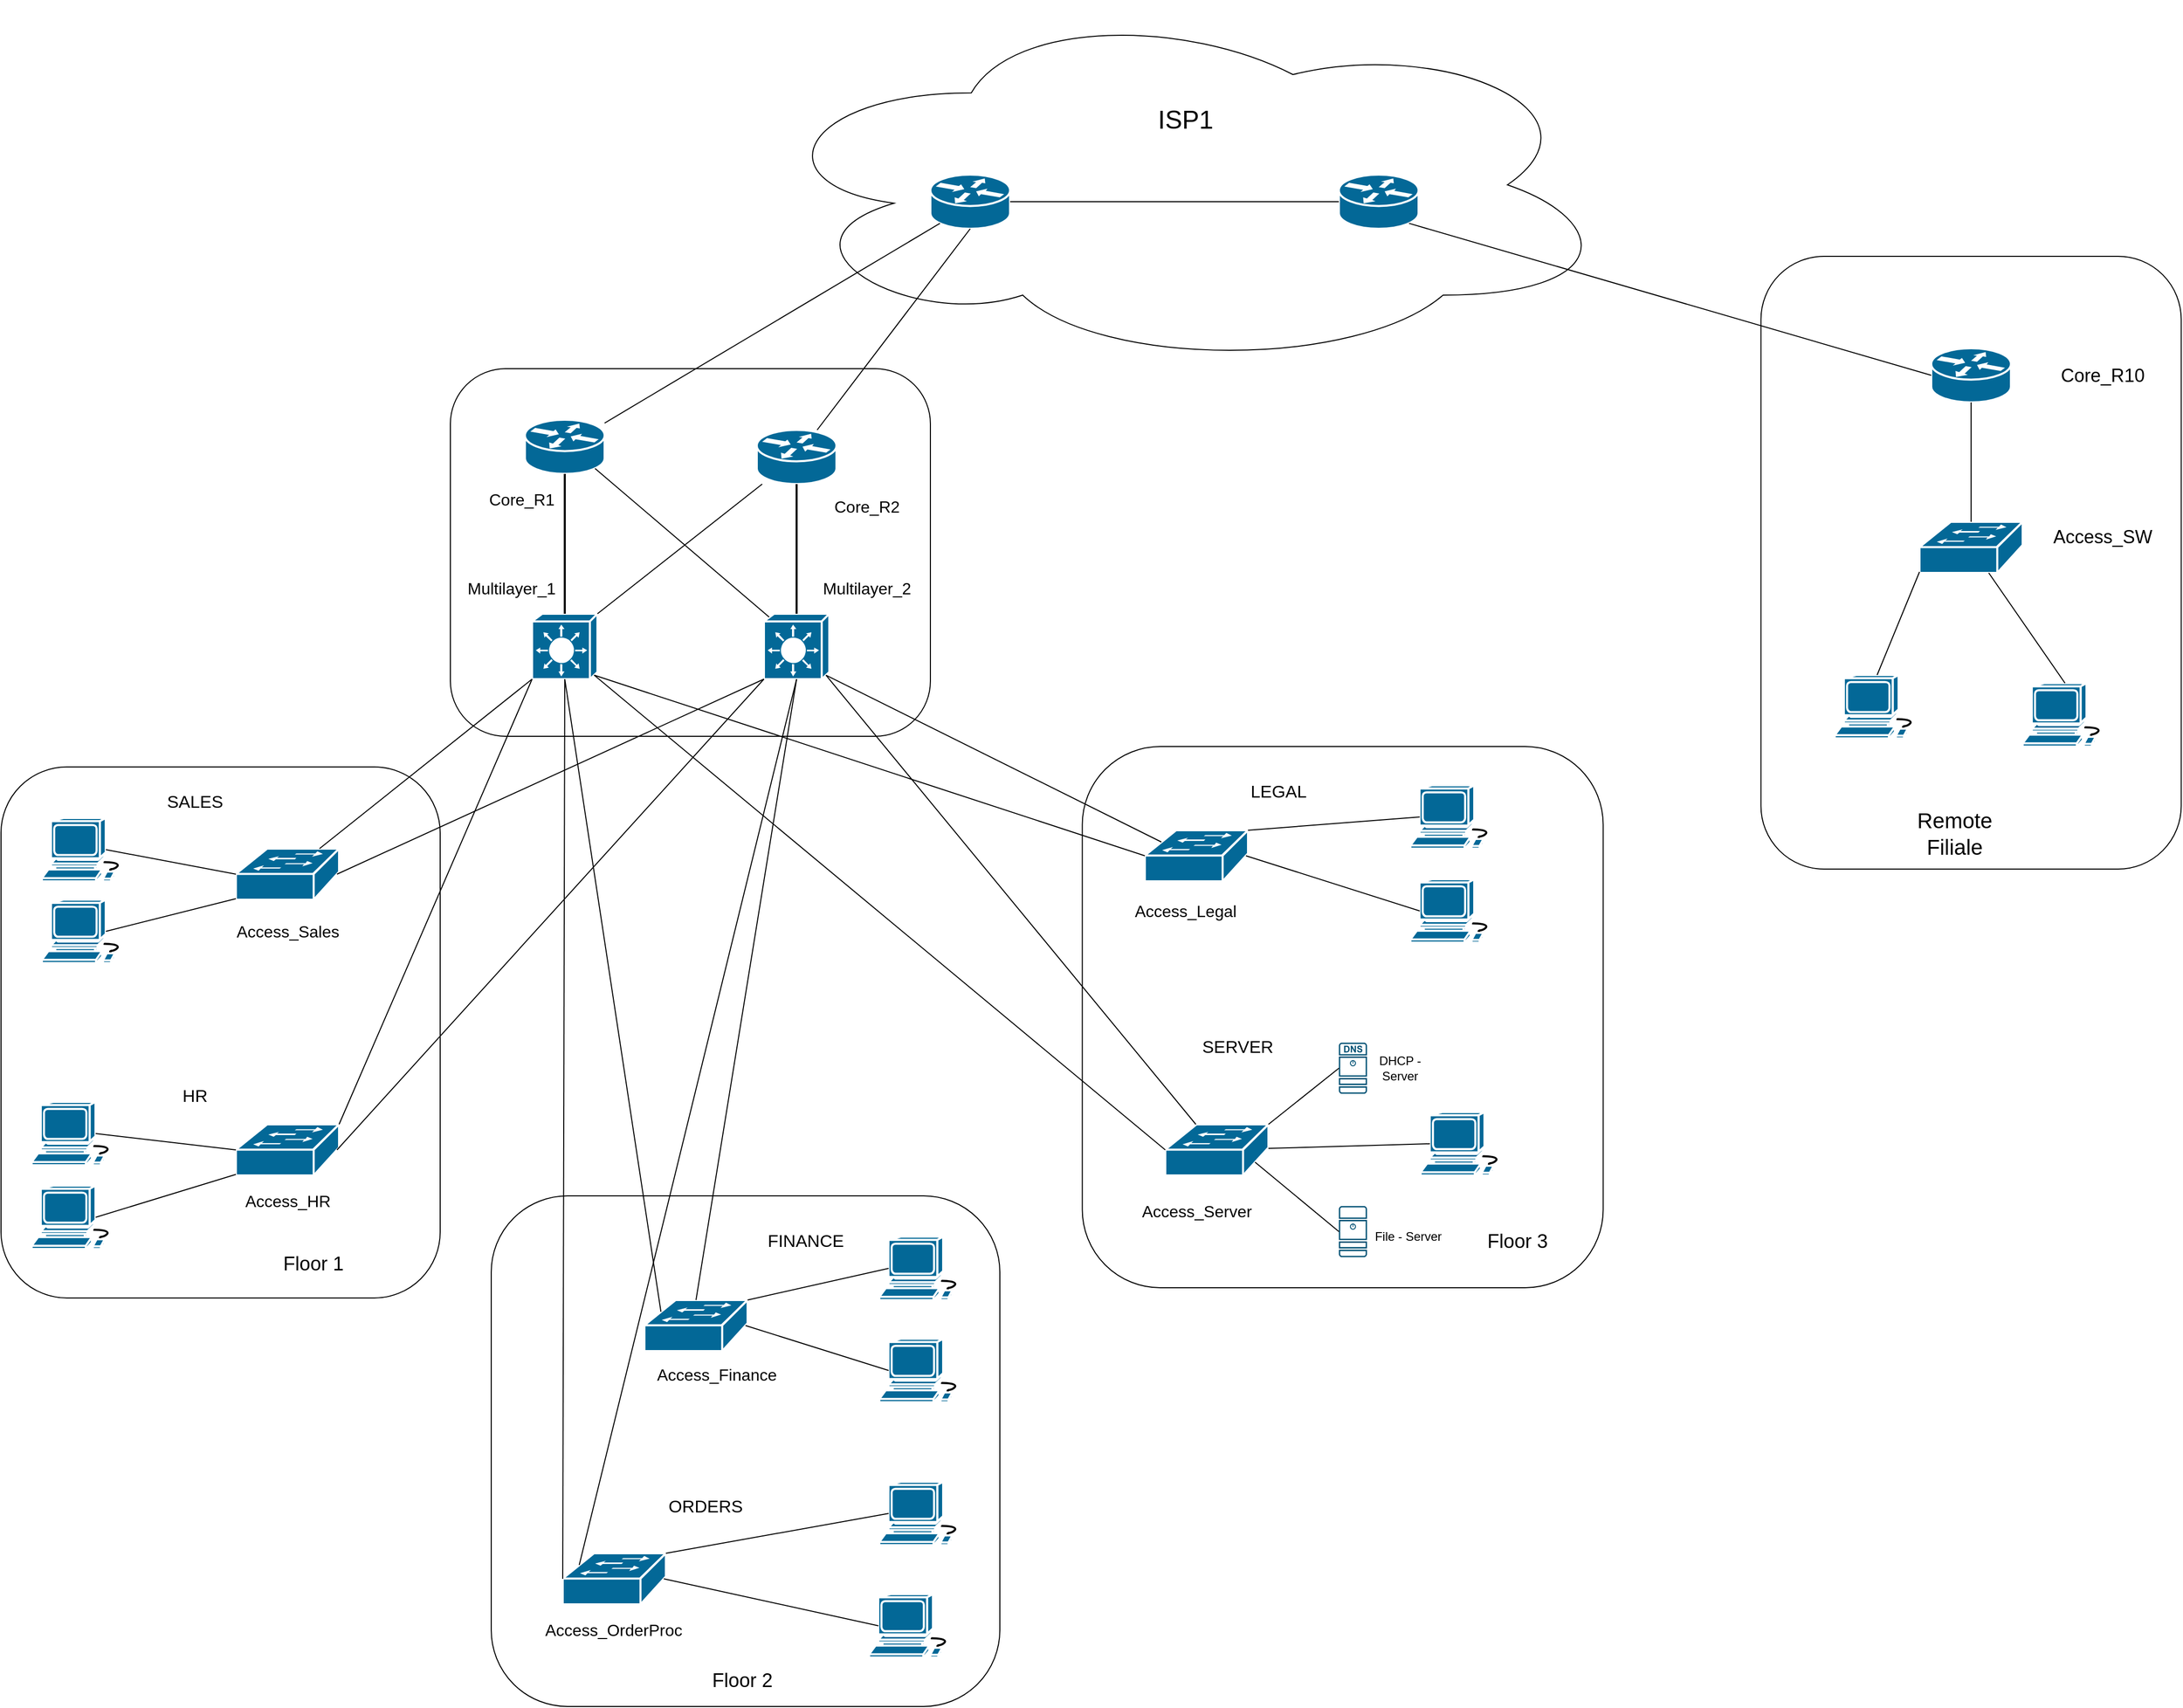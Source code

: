 <mxfile version="26.2.12" pages="3">
  <diagram name="GeneralPlan" id="aJayt57O8sXawXul8Umm">
    <mxGraphModel dx="3570" dy="5158" grid="0" gridSize="10" guides="1" tooltips="1" connect="1" arrows="1" fold="1" page="1" pageScale="1" pageWidth="2339" pageHeight="3300" math="0" shadow="0">
      <root>
        <mxCell id="0" />
        <mxCell id="1" parent="0" />
        <mxCell id="BCkx3oVRZh2mKSqZO-g1-99" value="" style="rounded=1;whiteSpace=wrap;html=1;" parent="1" vertex="1">
          <mxGeometry x="570" y="-2500" width="470" height="360" as="geometry" />
        </mxCell>
        <mxCell id="BCkx3oVRZh2mKSqZO-g1-98" value="" style="rounded=1;whiteSpace=wrap;html=1;" parent="1" vertex="1">
          <mxGeometry x="1853.25" y="-2610" width="411.5" height="600" as="geometry" />
        </mxCell>
        <mxCell id="BCkx3oVRZh2mKSqZO-g1-95" value="" style="ellipse;shape=cloud;whiteSpace=wrap;html=1;" parent="1" vertex="1">
          <mxGeometry x="870" y="-2860" width="840" height="360" as="geometry" />
        </mxCell>
        <mxCell id="BCkx3oVRZh2mKSqZO-g1-59" value="" style="rounded=1;whiteSpace=wrap;html=1;" parent="1" vertex="1">
          <mxGeometry x="1188.75" y="-2130" width="510" height="530" as="geometry" />
        </mxCell>
        <mxCell id="BCkx3oVRZh2mKSqZO-g1-48" value="" style="rounded=1;whiteSpace=wrap;html=1;" parent="1" vertex="1">
          <mxGeometry x="610" y="-1690" width="498" height="500" as="geometry" />
        </mxCell>
        <mxCell id="BCkx3oVRZh2mKSqZO-g1-36" value="" style="rounded=1;whiteSpace=wrap;html=1;" parent="1" vertex="1">
          <mxGeometry x="130" y="-2110" width="430" height="520" as="geometry" />
        </mxCell>
        <mxCell id="BCkx3oVRZh2mKSqZO-g1-1" value="" style="shape=mxgraph.cisco.routers.router;sketch=0;html=1;pointerEvents=1;dashed=0;fillColor=#036897;strokeColor=#ffffff;strokeWidth=2;verticalLabelPosition=bottom;verticalAlign=top;align=center;outlineConnect=0;" parent="1" vertex="1">
          <mxGeometry x="643" y="-2450" width="78" height="53" as="geometry" />
        </mxCell>
        <mxCell id="BCkx3oVRZh2mKSqZO-g1-2" value="" style="shape=mxgraph.cisco.routers.router;sketch=0;html=1;pointerEvents=1;dashed=0;fillColor=#036897;strokeColor=#ffffff;strokeWidth=2;verticalLabelPosition=bottom;verticalAlign=top;align=center;outlineConnect=0;" parent="1" vertex="1">
          <mxGeometry x="870" y="-2440" width="78" height="53" as="geometry" />
        </mxCell>
        <mxCell id="BCkx3oVRZh2mKSqZO-g1-3" value="" style="shape=mxgraph.cisco.switches.layer_3_switch;sketch=0;html=1;pointerEvents=1;dashed=0;fillColor=#036897;strokeColor=#ffffff;strokeWidth=2;verticalLabelPosition=bottom;verticalAlign=top;align=center;outlineConnect=0;" parent="1" vertex="1">
          <mxGeometry x="650" y="-2260" width="64" height="64" as="geometry" />
        </mxCell>
        <mxCell id="BCkx3oVRZh2mKSqZO-g1-4" value="" style="shape=mxgraph.cisco.switches.layer_3_switch;sketch=0;html=1;pointerEvents=1;dashed=0;fillColor=#036897;strokeColor=#ffffff;strokeWidth=2;verticalLabelPosition=bottom;verticalAlign=top;align=center;outlineConnect=0;" parent="1" vertex="1">
          <mxGeometry x="877" y="-2260" width="64" height="64" as="geometry" />
        </mxCell>
        <mxCell id="BCkx3oVRZh2mKSqZO-g1-5" value="" style="shape=mxgraph.cisco.switches.workgroup_switch;sketch=0;html=1;pointerEvents=1;dashed=0;fillColor=#036897;strokeColor=#ffffff;strokeWidth=2;verticalLabelPosition=bottom;verticalAlign=top;align=center;outlineConnect=0;" parent="1" vertex="1">
          <mxGeometry x="360" y="-2030" width="101" height="50" as="geometry" />
        </mxCell>
        <mxCell id="BCkx3oVRZh2mKSqZO-g1-6" value="" style="shape=mxgraph.cisco.switches.workgroup_switch;sketch=0;html=1;pointerEvents=1;dashed=0;fillColor=#036897;strokeColor=#ffffff;strokeWidth=2;verticalLabelPosition=bottom;verticalAlign=top;align=center;outlineConnect=0;" parent="1" vertex="1">
          <mxGeometry x="360" y="-1760" width="101" height="50" as="geometry" />
        </mxCell>
        <mxCell id="BCkx3oVRZh2mKSqZO-g1-7" value="" style="shape=mxgraph.cisco.switches.workgroup_switch;sketch=0;html=1;pointerEvents=1;dashed=0;fillColor=#036897;strokeColor=#ffffff;strokeWidth=2;verticalLabelPosition=bottom;verticalAlign=top;align=center;outlineConnect=0;" parent="1" vertex="1">
          <mxGeometry x="760" y="-1588" width="101" height="50" as="geometry" />
        </mxCell>
        <mxCell id="BCkx3oVRZh2mKSqZO-g1-8" value="" style="shape=mxgraph.cisco.switches.workgroup_switch;sketch=0;html=1;pointerEvents=1;dashed=0;fillColor=#036897;strokeColor=#ffffff;strokeWidth=2;verticalLabelPosition=bottom;verticalAlign=top;align=center;outlineConnect=0;" parent="1" vertex="1">
          <mxGeometry x="680" y="-1340" width="101" height="50" as="geometry" />
        </mxCell>
        <mxCell id="BCkx3oVRZh2mKSqZO-g1-9" value="" style="shape=mxgraph.cisco.switches.workgroup_switch;sketch=0;html=1;pointerEvents=1;dashed=0;fillColor=#036897;strokeColor=#ffffff;strokeWidth=2;verticalLabelPosition=bottom;verticalAlign=top;align=center;outlineConnect=0;" parent="1" vertex="1">
          <mxGeometry x="1250" y="-2048" width="101" height="50" as="geometry" />
        </mxCell>
        <mxCell id="BCkx3oVRZh2mKSqZO-g1-10" value="" style="shape=mxgraph.cisco.switches.workgroup_switch;sketch=0;html=1;pointerEvents=1;dashed=0;fillColor=#036897;strokeColor=#ffffff;strokeWidth=2;verticalLabelPosition=bottom;verticalAlign=top;align=center;outlineConnect=0;" parent="1" vertex="1">
          <mxGeometry x="1270" y="-1760" width="101" height="50" as="geometry" />
        </mxCell>
        <mxCell id="BCkx3oVRZh2mKSqZO-g1-11" style="edgeStyle=orthogonalEdgeStyle;rounded=0;orthogonalLoop=1;jettySize=auto;html=1;exitX=0.5;exitY=0;exitDx=0;exitDy=0;exitPerimeter=0;entryX=0.5;entryY=1;entryDx=0;entryDy=0;entryPerimeter=0;strokeColor=default;endArrow=none;startFill=0;strokeWidth=2;" parent="1" source="BCkx3oVRZh2mKSqZO-g1-3" target="BCkx3oVRZh2mKSqZO-g1-1" edge="1">
          <mxGeometry relative="1" as="geometry" />
        </mxCell>
        <mxCell id="BCkx3oVRZh2mKSqZO-g1-12" style="edgeStyle=orthogonalEdgeStyle;rounded=0;orthogonalLoop=1;jettySize=auto;html=1;exitX=0.5;exitY=0;exitDx=0;exitDy=0;exitPerimeter=0;entryX=0.5;entryY=1;entryDx=0;entryDy=0;entryPerimeter=0;strokeWidth=2;endArrow=none;startFill=0;" parent="1" source="BCkx3oVRZh2mKSqZO-g1-4" target="BCkx3oVRZh2mKSqZO-g1-2" edge="1">
          <mxGeometry relative="1" as="geometry" />
        </mxCell>
        <mxCell id="BCkx3oVRZh2mKSqZO-g1-20" value="" style="endArrow=none;html=1;rounded=0;entryX=0.88;entryY=0.9;entryDx=0;entryDy=0;entryPerimeter=0;exitX=0.08;exitY=0.05;exitDx=0;exitDy=0;exitPerimeter=0;" parent="1" source="BCkx3oVRZh2mKSqZO-g1-4" target="BCkx3oVRZh2mKSqZO-g1-1" edge="1">
          <mxGeometry width="50" height="50" relative="1" as="geometry">
            <mxPoint x="410" y="-2050" as="sourcePoint" />
            <mxPoint x="460" y="-2100" as="targetPoint" />
          </mxGeometry>
        </mxCell>
        <mxCell id="BCkx3oVRZh2mKSqZO-g1-21" value="" style="endArrow=none;html=1;rounded=0;exitX=1;exitY=0;exitDx=0;exitDy=0;exitPerimeter=0;" parent="1" source="BCkx3oVRZh2mKSqZO-g1-3" target="BCkx3oVRZh2mKSqZO-g1-2" edge="1">
          <mxGeometry width="50" height="50" relative="1" as="geometry">
            <mxPoint x="410" y="-2050" as="sourcePoint" />
            <mxPoint x="460" y="-2100" as="targetPoint" />
          </mxGeometry>
        </mxCell>
        <mxCell id="BCkx3oVRZh2mKSqZO-g1-22" value="" style="endArrow=none;html=1;rounded=0;entryX=0;entryY=1;entryDx=0;entryDy=0;entryPerimeter=0;" parent="1" source="BCkx3oVRZh2mKSqZO-g1-5" target="BCkx3oVRZh2mKSqZO-g1-3" edge="1">
          <mxGeometry width="50" height="50" relative="1" as="geometry">
            <mxPoint x="410" y="-2050" as="sourcePoint" />
            <mxPoint x="680" y="-2190" as="targetPoint" />
          </mxGeometry>
        </mxCell>
        <mxCell id="BCkx3oVRZh2mKSqZO-g1-23" value="" style="endArrow=none;html=1;rounded=0;entryX=0;entryY=1;entryDx=0;entryDy=0;entryPerimeter=0;exitX=0.98;exitY=0.5;exitDx=0;exitDy=0;exitPerimeter=0;" parent="1" source="BCkx3oVRZh2mKSqZO-g1-5" target="BCkx3oVRZh2mKSqZO-g1-4" edge="1">
          <mxGeometry width="50" height="50" relative="1" as="geometry">
            <mxPoint x="370" y="-2030" as="sourcePoint" />
            <mxPoint x="420" y="-2080" as="targetPoint" />
          </mxGeometry>
        </mxCell>
        <mxCell id="BCkx3oVRZh2mKSqZO-g1-24" value="" style="endArrow=none;html=1;rounded=0;exitX=1;exitY=0;exitDx=0;exitDy=0;exitPerimeter=0;" parent="1" source="BCkx3oVRZh2mKSqZO-g1-6" edge="1">
          <mxGeometry width="50" height="50" relative="1" as="geometry">
            <mxPoint x="370" y="-2030" as="sourcePoint" />
            <mxPoint x="650" y="-2196" as="targetPoint" />
          </mxGeometry>
        </mxCell>
        <mxCell id="BCkx3oVRZh2mKSqZO-g1-25" value="" style="endArrow=none;html=1;rounded=0;entryX=0;entryY=1;entryDx=0;entryDy=0;entryPerimeter=0;exitX=0.98;exitY=0.5;exitDx=0;exitDy=0;exitPerimeter=0;" parent="1" source="BCkx3oVRZh2mKSqZO-g1-6" target="BCkx3oVRZh2mKSqZO-g1-4" edge="1">
          <mxGeometry width="50" height="50" relative="1" as="geometry">
            <mxPoint x="370" y="-2030" as="sourcePoint" />
            <mxPoint x="910" y="-2200" as="targetPoint" />
          </mxGeometry>
        </mxCell>
        <mxCell id="BCkx3oVRZh2mKSqZO-g1-26" value="" style="endArrow=none;html=1;rounded=0;entryX=0.5;entryY=1;entryDx=0;entryDy=0;entryPerimeter=0;exitX=0.16;exitY=0.23;exitDx=0;exitDy=0;exitPerimeter=0;" parent="1" source="BCkx3oVRZh2mKSqZO-g1-7" target="BCkx3oVRZh2mKSqZO-g1-3" edge="1">
          <mxGeometry width="50" height="50" relative="1" as="geometry">
            <mxPoint x="670" y="-2130" as="sourcePoint" />
            <mxPoint x="720" y="-2180" as="targetPoint" />
          </mxGeometry>
        </mxCell>
        <mxCell id="BCkx3oVRZh2mKSqZO-g1-27" value="" style="endArrow=none;html=1;rounded=0;entryX=0.5;entryY=1;entryDx=0;entryDy=0;entryPerimeter=0;exitX=0.5;exitY=0;exitDx=0;exitDy=0;exitPerimeter=0;" parent="1" source="BCkx3oVRZh2mKSqZO-g1-7" target="BCkx3oVRZh2mKSqZO-g1-4" edge="1">
          <mxGeometry width="50" height="50" relative="1" as="geometry">
            <mxPoint x="610" y="-2030" as="sourcePoint" />
            <mxPoint x="940" y="-2150" as="targetPoint" />
          </mxGeometry>
        </mxCell>
        <mxCell id="BCkx3oVRZh2mKSqZO-g1-28" value="" style="endArrow=none;html=1;rounded=0;entryX=0.5;entryY=1;entryDx=0;entryDy=0;entryPerimeter=0;exitX=0;exitY=0.5;exitDx=0;exitDy=0;exitPerimeter=0;" parent="1" source="BCkx3oVRZh2mKSqZO-g1-8" target="BCkx3oVRZh2mKSqZO-g1-3" edge="1">
          <mxGeometry width="50" height="50" relative="1" as="geometry">
            <mxPoint x="640" y="-2060" as="sourcePoint" />
            <mxPoint x="680" y="-2190" as="targetPoint" />
          </mxGeometry>
        </mxCell>
        <mxCell id="BCkx3oVRZh2mKSqZO-g1-29" value="" style="endArrow=none;html=1;rounded=0;entryX=0.5;entryY=1;entryDx=0;entryDy=0;entryPerimeter=0;exitX=0.16;exitY=0.23;exitDx=0;exitDy=0;exitPerimeter=0;" parent="1" source="BCkx3oVRZh2mKSqZO-g1-8" target="BCkx3oVRZh2mKSqZO-g1-4" edge="1">
          <mxGeometry width="50" height="50" relative="1" as="geometry">
            <mxPoint x="390" y="-2010" as="sourcePoint" />
            <mxPoint x="900" y="-2190" as="targetPoint" />
          </mxGeometry>
        </mxCell>
        <mxCell id="BCkx3oVRZh2mKSqZO-g1-32" value="" style="endArrow=none;html=1;rounded=0;entryX=0.95;entryY=0.94;entryDx=0;entryDy=0;entryPerimeter=0;exitX=0;exitY=0.5;exitDx=0;exitDy=0;exitPerimeter=0;" parent="1" source="BCkx3oVRZh2mKSqZO-g1-9" target="BCkx3oVRZh2mKSqZO-g1-3" edge="1">
          <mxGeometry width="50" height="50" relative="1" as="geometry">
            <mxPoint x="810" y="-2030" as="sourcePoint" />
            <mxPoint x="860" y="-2080" as="targetPoint" />
          </mxGeometry>
        </mxCell>
        <mxCell id="BCkx3oVRZh2mKSqZO-g1-33" value="" style="endArrow=none;html=1;rounded=0;entryX=0.95;entryY=0.94;entryDx=0;entryDy=0;entryPerimeter=0;exitX=0.16;exitY=0.23;exitDx=0;exitDy=0;exitPerimeter=0;" parent="1" source="BCkx3oVRZh2mKSqZO-g1-9" target="BCkx3oVRZh2mKSqZO-g1-4" edge="1">
          <mxGeometry width="50" height="50" relative="1" as="geometry">
            <mxPoint x="810" y="-2030" as="sourcePoint" />
            <mxPoint x="860" y="-2080" as="targetPoint" />
          </mxGeometry>
        </mxCell>
        <mxCell id="BCkx3oVRZh2mKSqZO-g1-34" value="" style="endArrow=none;html=1;rounded=0;entryX=0.95;entryY=0.94;entryDx=0;entryDy=0;entryPerimeter=0;exitX=0;exitY=0.5;exitDx=0;exitDy=0;exitPerimeter=0;" parent="1" source="BCkx3oVRZh2mKSqZO-g1-10" target="BCkx3oVRZh2mKSqZO-g1-3" edge="1">
          <mxGeometry width="50" height="50" relative="1" as="geometry">
            <mxPoint x="690" y="-2020" as="sourcePoint" />
            <mxPoint x="740" y="-2070" as="targetPoint" />
          </mxGeometry>
        </mxCell>
        <mxCell id="BCkx3oVRZh2mKSqZO-g1-35" value="" style="endArrow=none;html=1;rounded=0;entryX=0.95;entryY=0.94;entryDx=0;entryDy=0;entryPerimeter=0;" parent="1" source="BCkx3oVRZh2mKSqZO-g1-10" target="BCkx3oVRZh2mKSqZO-g1-4" edge="1">
          <mxGeometry width="50" height="50" relative="1" as="geometry">
            <mxPoint x="710" y="-2000" as="sourcePoint" />
            <mxPoint x="760" y="-2050" as="targetPoint" />
          </mxGeometry>
        </mxCell>
        <mxCell id="BCkx3oVRZh2mKSqZO-g1-37" value="" style="sketch=0;points=[[0.015,0.015,0],[0.985,0.015,0],[0.985,0.985,0],[0.015,0.985,0],[0.25,0,0],[0.5,0,0],[0.75,0,0],[1,0.25,0],[1,0.5,0],[1,0.75,0],[0.75,1,0],[0.5,1,0],[0.25,1,0],[0,0.75,0],[0,0.5,0],[0,0.25,0]];verticalLabelPosition=bottom;html=1;verticalAlign=top;aspect=fixed;align=center;pointerEvents=1;shape=mxgraph.cisco19.dns_server;fillColor=#005073;strokeColor=none;" parent="1" vertex="1">
          <mxGeometry x="1440" y="-1840" width="27.5" height="50" as="geometry" />
        </mxCell>
        <mxCell id="BCkx3oVRZh2mKSqZO-g1-40" value="" style="sketch=0;points=[[0.015,0.015,0],[0.985,0.015,0],[0.985,0.985,0],[0.015,0.985,0],[0.25,0,0],[0.5,0,0],[0.75,0,0],[1,0.25,0],[1,0.5,0],[1,0.75,0],[0.75,1,0],[0.5,1,0],[0.25,1,0],[0,0.75,0],[0,0.5,0],[0,0.25,0]];verticalLabelPosition=bottom;html=1;verticalAlign=top;aspect=fixed;align=center;pointerEvents=1;shape=mxgraph.cisco19.server;fillColor=#005073;strokeColor=none;" parent="1" vertex="1">
          <mxGeometry x="1440" y="-1680" width="27.5" height="50" as="geometry" />
        </mxCell>
        <mxCell id="BCkx3oVRZh2mKSqZO-g1-41" value="" style="shape=mxgraph.cisco.computers_and_peripherals.workstation;sketch=0;html=1;pointerEvents=1;dashed=0;fillColor=#036897;strokeColor=#ffffff;strokeWidth=2;verticalLabelPosition=bottom;verticalAlign=top;align=center;outlineConnect=0;" parent="1" vertex="1">
          <mxGeometry x="170" y="-2060" width="83" height="62" as="geometry" />
        </mxCell>
        <mxCell id="BCkx3oVRZh2mKSqZO-g1-42" value="" style="shape=mxgraph.cisco.computers_and_peripherals.workstation;sketch=0;html=1;pointerEvents=1;dashed=0;fillColor=#036897;strokeColor=#ffffff;strokeWidth=2;verticalLabelPosition=bottom;verticalAlign=top;align=center;outlineConnect=0;" parent="1" vertex="1">
          <mxGeometry x="170" y="-1980" width="83" height="62" as="geometry" />
        </mxCell>
        <mxCell id="BCkx3oVRZh2mKSqZO-g1-43" value="" style="shape=mxgraph.cisco.computers_and_peripherals.workstation;sketch=0;html=1;pointerEvents=1;dashed=0;fillColor=#036897;strokeColor=#ffffff;strokeWidth=2;verticalLabelPosition=bottom;verticalAlign=top;align=center;outlineConnect=0;" parent="1" vertex="1">
          <mxGeometry x="160" y="-1782" width="83" height="62" as="geometry" />
        </mxCell>
        <mxCell id="BCkx3oVRZh2mKSqZO-g1-44" value="" style="shape=mxgraph.cisco.computers_and_peripherals.workstation;sketch=0;html=1;pointerEvents=1;dashed=0;fillColor=#036897;strokeColor=#ffffff;strokeWidth=2;verticalLabelPosition=bottom;verticalAlign=top;align=center;outlineConnect=0;" parent="1" vertex="1">
          <mxGeometry x="160" y="-1700" width="83" height="62" as="geometry" />
        </mxCell>
        <mxCell id="BCkx3oVRZh2mKSqZO-g1-45" value="" style="shape=mxgraph.cisco.computers_and_peripherals.workstation;sketch=0;html=1;pointerEvents=1;dashed=0;fillColor=#036897;strokeColor=#ffffff;strokeWidth=2;verticalLabelPosition=bottom;verticalAlign=top;align=center;outlineConnect=0;" parent="1" vertex="1">
          <mxGeometry x="990" y="-1650" width="83" height="62" as="geometry" />
        </mxCell>
        <mxCell id="BCkx3oVRZh2mKSqZO-g1-49" value="" style="shape=mxgraph.cisco.computers_and_peripherals.workstation;sketch=0;html=1;pointerEvents=1;dashed=0;fillColor=#036897;strokeColor=#ffffff;strokeWidth=2;verticalLabelPosition=bottom;verticalAlign=top;align=center;outlineConnect=0;" parent="1" vertex="1">
          <mxGeometry x="990" y="-1550" width="83" height="62" as="geometry" />
        </mxCell>
        <mxCell id="BCkx3oVRZh2mKSqZO-g1-50" value="" style="shape=mxgraph.cisco.computers_and_peripherals.workstation;sketch=0;html=1;pointerEvents=1;dashed=0;fillColor=#036897;strokeColor=#ffffff;strokeWidth=2;verticalLabelPosition=bottom;verticalAlign=top;align=center;outlineConnect=0;" parent="1" vertex="1">
          <mxGeometry x="990" y="-1410" width="83" height="62" as="geometry" />
        </mxCell>
        <mxCell id="BCkx3oVRZh2mKSqZO-g1-51" value="" style="shape=mxgraph.cisco.computers_and_peripherals.workstation;sketch=0;html=1;pointerEvents=1;dashed=0;fillColor=#036897;strokeColor=#ffffff;strokeWidth=2;verticalLabelPosition=bottom;verticalAlign=top;align=center;outlineConnect=0;" parent="1" vertex="1">
          <mxGeometry x="980" y="-1300" width="83" height="62" as="geometry" />
        </mxCell>
        <mxCell id="BCkx3oVRZh2mKSqZO-g1-53" value="" style="shape=mxgraph.cisco.computers_and_peripherals.workstation;sketch=0;html=1;pointerEvents=1;dashed=0;fillColor=#036897;strokeColor=#ffffff;strokeWidth=2;verticalLabelPosition=bottom;verticalAlign=top;align=center;outlineConnect=0;" parent="1" vertex="1">
          <mxGeometry x="1510" y="-2092" width="83" height="62" as="geometry" />
        </mxCell>
        <mxCell id="BCkx3oVRZh2mKSqZO-g1-55" value="" style="shape=mxgraph.cisco.computers_and_peripherals.workstation;sketch=0;html=1;pointerEvents=1;dashed=0;fillColor=#036897;strokeColor=#ffffff;strokeWidth=2;verticalLabelPosition=bottom;verticalAlign=top;align=center;outlineConnect=0;" parent="1" vertex="1">
          <mxGeometry x="1510" y="-2000" width="83" height="62" as="geometry" />
        </mxCell>
        <mxCell id="BCkx3oVRZh2mKSqZO-g1-56" value="" style="shape=mxgraph.cisco.computers_and_peripherals.workstation;sketch=0;html=1;pointerEvents=1;dashed=0;fillColor=#036897;strokeColor=#ffffff;strokeWidth=2;verticalLabelPosition=bottom;verticalAlign=top;align=center;outlineConnect=0;" parent="1" vertex="1">
          <mxGeometry x="1520" y="-1772" width="83" height="62" as="geometry" />
        </mxCell>
        <mxCell id="BCkx3oVRZh2mKSqZO-g1-60" value="" style="endArrow=none;html=1;rounded=0;entryX=0.755;entryY=0.5;entryDx=0;entryDy=0;entryPerimeter=0;exitX=0;exitY=0.5;exitDx=0;exitDy=0;exitPerimeter=0;" parent="1" source="BCkx3oVRZh2mKSqZO-g1-5" target="BCkx3oVRZh2mKSqZO-g1-41" edge="1">
          <mxGeometry width="50" height="50" relative="1" as="geometry">
            <mxPoint x="1030" y="-1680" as="sourcePoint" />
            <mxPoint x="1080" y="-1730" as="targetPoint" />
          </mxGeometry>
        </mxCell>
        <mxCell id="BCkx3oVRZh2mKSqZO-g1-61" value="" style="endArrow=none;html=1;rounded=0;exitX=0.755;exitY=0.5;exitDx=0;exitDy=0;exitPerimeter=0;entryX=0;entryY=0.98;entryDx=0;entryDy=0;entryPerimeter=0;" parent="1" source="BCkx3oVRZh2mKSqZO-g1-42" target="BCkx3oVRZh2mKSqZO-g1-5" edge="1">
          <mxGeometry width="50" height="50" relative="1" as="geometry">
            <mxPoint x="790" y="-1760" as="sourcePoint" />
            <mxPoint x="840" y="-1810" as="targetPoint" />
          </mxGeometry>
        </mxCell>
        <mxCell id="BCkx3oVRZh2mKSqZO-g1-62" value="" style="endArrow=none;html=1;rounded=0;exitX=0.755;exitY=0.5;exitDx=0;exitDy=0;exitPerimeter=0;entryX=0;entryY=0.5;entryDx=0;entryDy=0;entryPerimeter=0;" parent="1" source="BCkx3oVRZh2mKSqZO-g1-43" target="BCkx3oVRZh2mKSqZO-g1-6" edge="1">
          <mxGeometry width="50" height="50" relative="1" as="geometry">
            <mxPoint x="780" y="-1770" as="sourcePoint" />
            <mxPoint x="830" y="-1820" as="targetPoint" />
          </mxGeometry>
        </mxCell>
        <mxCell id="BCkx3oVRZh2mKSqZO-g1-63" value="" style="endArrow=none;html=1;rounded=0;exitX=0.755;exitY=0.5;exitDx=0;exitDy=0;exitPerimeter=0;entryX=0;entryY=0.98;entryDx=0;entryDy=0;entryPerimeter=0;" parent="1" source="BCkx3oVRZh2mKSqZO-g1-44" target="BCkx3oVRZh2mKSqZO-g1-6" edge="1">
          <mxGeometry width="50" height="50" relative="1" as="geometry">
            <mxPoint x="780" y="-1770" as="sourcePoint" />
            <mxPoint x="830" y="-1820" as="targetPoint" />
          </mxGeometry>
        </mxCell>
        <mxCell id="BCkx3oVRZh2mKSqZO-g1-64" value="" style="endArrow=none;html=1;rounded=0;entryX=0.11;entryY=0.5;entryDx=0;entryDy=0;entryPerimeter=0;exitX=1;exitY=0;exitDx=0;exitDy=0;exitPerimeter=0;" parent="1" source="BCkx3oVRZh2mKSqZO-g1-9" target="BCkx3oVRZh2mKSqZO-g1-53" edge="1">
          <mxGeometry width="50" height="50" relative="1" as="geometry">
            <mxPoint x="940" y="-1750" as="sourcePoint" />
            <mxPoint x="990" y="-1800" as="targetPoint" />
          </mxGeometry>
        </mxCell>
        <mxCell id="BCkx3oVRZh2mKSqZO-g1-65" value="" style="endArrow=none;html=1;rounded=0;entryX=0.11;entryY=0.5;entryDx=0;entryDy=0;entryPerimeter=0;exitX=0.98;exitY=0.5;exitDx=0;exitDy=0;exitPerimeter=0;" parent="1" source="BCkx3oVRZh2mKSqZO-g1-9" target="BCkx3oVRZh2mKSqZO-g1-55" edge="1">
          <mxGeometry width="50" height="50" relative="1" as="geometry">
            <mxPoint x="1080" y="-1800" as="sourcePoint" />
            <mxPoint x="1130" y="-1850" as="targetPoint" />
          </mxGeometry>
        </mxCell>
        <mxCell id="BCkx3oVRZh2mKSqZO-g1-66" value="" style="endArrow=none;html=1;rounded=0;entryX=0;entryY=0.5;entryDx=0;entryDy=0;entryPerimeter=0;exitX=1;exitY=0;exitDx=0;exitDy=0;exitPerimeter=0;" parent="1" source="BCkx3oVRZh2mKSqZO-g1-10" target="BCkx3oVRZh2mKSqZO-g1-37" edge="1">
          <mxGeometry width="50" height="50" relative="1" as="geometry">
            <mxPoint x="1080" y="-1800" as="sourcePoint" />
            <mxPoint x="1130" y="-1850" as="targetPoint" />
          </mxGeometry>
        </mxCell>
        <mxCell id="BCkx3oVRZh2mKSqZO-g1-67" value="" style="endArrow=none;html=1;rounded=0;entryX=0.11;entryY=0.5;entryDx=0;entryDy=0;entryPerimeter=0;" parent="1" source="BCkx3oVRZh2mKSqZO-g1-10" target="BCkx3oVRZh2mKSqZO-g1-56" edge="1">
          <mxGeometry width="50" height="50" relative="1" as="geometry">
            <mxPoint x="1080" y="-1800" as="sourcePoint" />
            <mxPoint x="1130" y="-1850" as="targetPoint" />
          </mxGeometry>
        </mxCell>
        <mxCell id="BCkx3oVRZh2mKSqZO-g1-68" value="" style="endArrow=none;html=1;rounded=0;entryX=0;entryY=0.5;entryDx=0;entryDy=0;entryPerimeter=0;exitX=0.87;exitY=0.74;exitDx=0;exitDy=0;exitPerimeter=0;" parent="1" source="BCkx3oVRZh2mKSqZO-g1-10" target="BCkx3oVRZh2mKSqZO-g1-40" edge="1">
          <mxGeometry width="50" height="50" relative="1" as="geometry">
            <mxPoint x="1080" y="-1800" as="sourcePoint" />
            <mxPoint x="1130" y="-1850" as="targetPoint" />
          </mxGeometry>
        </mxCell>
        <mxCell id="BCkx3oVRZh2mKSqZO-g1-69" value="" style="endArrow=none;html=1;rounded=0;entryX=0.11;entryY=0.5;entryDx=0;entryDy=0;entryPerimeter=0;exitX=1;exitY=0;exitDx=0;exitDy=0;exitPerimeter=0;" parent="1" source="BCkx3oVRZh2mKSqZO-g1-7" target="BCkx3oVRZh2mKSqZO-g1-45" edge="1">
          <mxGeometry width="50" height="50" relative="1" as="geometry">
            <mxPoint x="730" y="-1740" as="sourcePoint" />
            <mxPoint x="780" y="-1790" as="targetPoint" />
          </mxGeometry>
        </mxCell>
        <mxCell id="BCkx3oVRZh2mKSqZO-g1-70" value="" style="endArrow=none;html=1;rounded=0;entryX=0.11;entryY=0.5;entryDx=0;entryDy=0;entryPerimeter=0;exitX=0.98;exitY=0.5;exitDx=0;exitDy=0;exitPerimeter=0;" parent="1" source="BCkx3oVRZh2mKSqZO-g1-7" target="BCkx3oVRZh2mKSqZO-g1-49" edge="1">
          <mxGeometry width="50" height="50" relative="1" as="geometry">
            <mxPoint x="790" y="-1720" as="sourcePoint" />
            <mxPoint x="840" y="-1770" as="targetPoint" />
          </mxGeometry>
        </mxCell>
        <mxCell id="BCkx3oVRZh2mKSqZO-g1-72" value="" style="endArrow=none;html=1;rounded=0;entryX=0.11;entryY=0.5;entryDx=0;entryDy=0;entryPerimeter=0;exitX=1;exitY=0;exitDx=0;exitDy=0;exitPerimeter=0;" parent="1" source="BCkx3oVRZh2mKSqZO-g1-8" target="BCkx3oVRZh2mKSqZO-g1-50" edge="1">
          <mxGeometry width="50" height="50" relative="1" as="geometry">
            <mxPoint x="850" y="-1750" as="sourcePoint" />
            <mxPoint x="900" y="-1800" as="targetPoint" />
          </mxGeometry>
        </mxCell>
        <mxCell id="BCkx3oVRZh2mKSqZO-g1-76" value="" style="endArrow=none;html=1;rounded=0;entryX=0.11;entryY=0.5;entryDx=0;entryDy=0;entryPerimeter=0;exitX=0.98;exitY=0.5;exitDx=0;exitDy=0;exitPerimeter=0;" parent="1" source="BCkx3oVRZh2mKSqZO-g1-8" target="BCkx3oVRZh2mKSqZO-g1-51" edge="1">
          <mxGeometry width="50" height="50" relative="1" as="geometry">
            <mxPoint x="950" y="-1300" as="sourcePoint" />
            <mxPoint x="1000" y="-1350" as="targetPoint" />
          </mxGeometry>
        </mxCell>
        <mxCell id="BCkx3oVRZh2mKSqZO-g1-77" value="" style="shape=mxgraph.cisco.routers.router;sketch=0;html=1;pointerEvents=1;dashed=0;fillColor=#036897;strokeColor=#ffffff;strokeWidth=2;verticalLabelPosition=bottom;verticalAlign=top;align=center;outlineConnect=0;" parent="1" vertex="1">
          <mxGeometry x="2020" y="-2520" width="78" height="53" as="geometry" />
        </mxCell>
        <mxCell id="BCkx3oVRZh2mKSqZO-g1-78" value="" style="shape=mxgraph.cisco.switches.workgroup_switch;sketch=0;html=1;pointerEvents=1;dashed=0;fillColor=#036897;strokeColor=#ffffff;strokeWidth=2;verticalLabelPosition=bottom;verticalAlign=top;align=center;outlineConnect=0;" parent="1" vertex="1">
          <mxGeometry x="2008.5" y="-2350" width="101" height="50" as="geometry" />
        </mxCell>
        <mxCell id="BCkx3oVRZh2mKSqZO-g1-79" value="" style="shape=mxgraph.cisco.computers_and_peripherals.workstation;sketch=0;html=1;pointerEvents=1;dashed=0;fillColor=#036897;strokeColor=#ffffff;strokeWidth=2;verticalLabelPosition=bottom;verticalAlign=top;align=center;outlineConnect=0;" parent="1" vertex="1">
          <mxGeometry x="1925.5" y="-2200" width="83" height="62" as="geometry" />
        </mxCell>
        <mxCell id="BCkx3oVRZh2mKSqZO-g1-80" value="" style="shape=mxgraph.cisco.computers_and_peripherals.workstation;sketch=0;html=1;pointerEvents=1;dashed=0;fillColor=#036897;strokeColor=#ffffff;strokeWidth=2;verticalLabelPosition=bottom;verticalAlign=top;align=center;outlineConnect=0;" parent="1" vertex="1">
          <mxGeometry x="2109.5" y="-2192" width="83" height="62" as="geometry" />
        </mxCell>
        <mxCell id="BCkx3oVRZh2mKSqZO-g1-82" value="" style="shape=mxgraph.cisco.routers.router;sketch=0;html=1;pointerEvents=1;dashed=0;fillColor=#036897;strokeColor=#ffffff;strokeWidth=2;verticalLabelPosition=bottom;verticalAlign=top;align=center;outlineConnect=0;" parent="1" vertex="1">
          <mxGeometry x="1040" y="-2690" width="78" height="53" as="geometry" />
        </mxCell>
        <mxCell id="BCkx3oVRZh2mKSqZO-g1-83" value="" style="shape=mxgraph.cisco.routers.router;sketch=0;html=1;pointerEvents=1;dashed=0;fillColor=#036897;strokeColor=#ffffff;strokeWidth=2;verticalLabelPosition=bottom;verticalAlign=top;align=center;outlineConnect=0;" parent="1" vertex="1">
          <mxGeometry x="1440" y="-2690" width="78" height="53" as="geometry" />
        </mxCell>
        <mxCell id="BCkx3oVRZh2mKSqZO-g1-84" value="" style="endArrow=none;html=1;rounded=0;entryX=0;entryY=0.5;entryDx=0;entryDy=0;entryPerimeter=0;exitX=1;exitY=0.5;exitDx=0;exitDy=0;exitPerimeter=0;" parent="1" source="BCkx3oVRZh2mKSqZO-g1-82" target="BCkx3oVRZh2mKSqZO-g1-83" edge="1">
          <mxGeometry width="50" height="50" relative="1" as="geometry">
            <mxPoint x="1080" y="-2350" as="sourcePoint" />
            <mxPoint x="1130" y="-2400" as="targetPoint" />
          </mxGeometry>
        </mxCell>
        <mxCell id="BCkx3oVRZh2mKSqZO-g1-85" value="" style="endArrow=none;html=1;rounded=0;entryX=0.88;entryY=0.9;entryDx=0;entryDy=0;entryPerimeter=0;exitX=0;exitY=0.5;exitDx=0;exitDy=0;exitPerimeter=0;" parent="1" source="BCkx3oVRZh2mKSqZO-g1-77" target="BCkx3oVRZh2mKSqZO-g1-83" edge="1">
          <mxGeometry width="50" height="50" relative="1" as="geometry">
            <mxPoint x="1080" y="-2350" as="sourcePoint" />
            <mxPoint x="1130" y="-2400" as="targetPoint" />
          </mxGeometry>
        </mxCell>
        <mxCell id="BCkx3oVRZh2mKSqZO-g1-86" value="" style="endArrow=none;html=1;rounded=0;entryX=0.5;entryY=1;entryDx=0;entryDy=0;entryPerimeter=0;" parent="1" source="BCkx3oVRZh2mKSqZO-g1-2" target="BCkx3oVRZh2mKSqZO-g1-82" edge="1">
          <mxGeometry width="50" height="50" relative="1" as="geometry">
            <mxPoint x="1080" y="-2350" as="sourcePoint" />
            <mxPoint x="1130" y="-2400" as="targetPoint" />
          </mxGeometry>
        </mxCell>
        <mxCell id="BCkx3oVRZh2mKSqZO-g1-87" value="" style="endArrow=none;html=1;rounded=0;entryX=0.12;entryY=0.9;entryDx=0;entryDy=0;entryPerimeter=0;" parent="1" source="BCkx3oVRZh2mKSqZO-g1-1" target="BCkx3oVRZh2mKSqZO-g1-82" edge="1">
          <mxGeometry width="50" height="50" relative="1" as="geometry">
            <mxPoint x="1080" y="-2350" as="sourcePoint" />
            <mxPoint x="1130" y="-2400" as="targetPoint" />
          </mxGeometry>
        </mxCell>
        <mxCell id="BCkx3oVRZh2mKSqZO-g1-97" value="&lt;font style=&quot;font-size: 25px;&quot;&gt;ISP1&lt;/font&gt;" style="text;html=1;align=center;verticalAlign=middle;whiteSpace=wrap;rounded=0;" parent="1" vertex="1">
          <mxGeometry x="1260" y="-2760" width="60" height="30" as="geometry" />
        </mxCell>
        <mxCell id="BCkx3oVRZh2mKSqZO-g1-100" value="" style="endArrow=none;html=1;rounded=0;entryX=0.5;entryY=1;entryDx=0;entryDy=0;entryPerimeter=0;exitX=0.5;exitY=0;exitDx=0;exitDy=0;exitPerimeter=0;" parent="1" source="BCkx3oVRZh2mKSqZO-g1-78" target="BCkx3oVRZh2mKSqZO-g1-77" edge="1">
          <mxGeometry width="50" height="50" relative="1" as="geometry">
            <mxPoint x="1640" y="-2380" as="sourcePoint" />
            <mxPoint x="1690" y="-2430" as="targetPoint" />
          </mxGeometry>
        </mxCell>
        <mxCell id="BCkx3oVRZh2mKSqZO-g1-101" value="" style="endArrow=none;html=1;rounded=0;entryX=0;entryY=0.98;entryDx=0;entryDy=0;entryPerimeter=0;exitX=0.5;exitY=0;exitDx=0;exitDy=0;exitPerimeter=0;" parent="1" source="BCkx3oVRZh2mKSqZO-g1-79" target="BCkx3oVRZh2mKSqZO-g1-78" edge="1">
          <mxGeometry width="50" height="50" relative="1" as="geometry">
            <mxPoint x="1640" y="-2380" as="sourcePoint" />
            <mxPoint x="1690" y="-2430" as="targetPoint" />
          </mxGeometry>
        </mxCell>
        <mxCell id="BCkx3oVRZh2mKSqZO-g1-104" value="" style="endArrow=none;html=1;rounded=0;exitX=0.5;exitY=0;exitDx=0;exitDy=0;exitPerimeter=0;" parent="1" source="BCkx3oVRZh2mKSqZO-g1-80" target="BCkx3oVRZh2mKSqZO-g1-78" edge="1">
          <mxGeometry width="50" height="50" relative="1" as="geometry">
            <mxPoint x="2156.75" y="-2209.78" as="sourcePoint" />
            <mxPoint x="2070" y="-2246.23" as="targetPoint" />
          </mxGeometry>
        </mxCell>
        <mxCell id="BCkx3oVRZh2mKSqZO-g1-105" value="&lt;font style=&quot;font-size: 16px;&quot;&gt;Core_R1&lt;/font&gt;" style="text;html=1;align=center;verticalAlign=middle;whiteSpace=wrap;rounded=0;strokeWidth=6;" parent="1" vertex="1">
          <mxGeometry x="610" y="-2387" width="60" height="30" as="geometry" />
        </mxCell>
        <mxCell id="BCkx3oVRZh2mKSqZO-g1-107" value="&lt;font style=&quot;font-size: 16px;&quot;&gt;Core_R2&lt;/font&gt;" style="text;html=1;align=center;verticalAlign=middle;whiteSpace=wrap;rounded=0;strokeWidth=6;" parent="1" vertex="1">
          <mxGeometry x="948" y="-2380" width="60" height="30" as="geometry" />
        </mxCell>
        <mxCell id="BCkx3oVRZh2mKSqZO-g1-108" value="&lt;span style=&quot;font-size: 16px;&quot;&gt;Multilayer_1&lt;/span&gt;" style="text;html=1;align=center;verticalAlign=middle;whiteSpace=wrap;rounded=0;strokeWidth=6;" parent="1" vertex="1">
          <mxGeometry x="600" y="-2300" width="60" height="30" as="geometry" />
        </mxCell>
        <mxCell id="BCkx3oVRZh2mKSqZO-g1-109" value="&lt;span style=&quot;font-size: 16px;&quot;&gt;Multilayer_2&lt;/span&gt;" style="text;html=1;align=center;verticalAlign=middle;whiteSpace=wrap;rounded=0;strokeWidth=6;" parent="1" vertex="1">
          <mxGeometry x="948" y="-2300" width="60" height="30" as="geometry" />
        </mxCell>
        <mxCell id="BCkx3oVRZh2mKSqZO-g1-110" value="&lt;font style=&quot;font-size: 16px;&quot;&gt;Access_Sales&lt;/font&gt;" style="text;html=1;align=center;verticalAlign=middle;whiteSpace=wrap;rounded=0;" parent="1" vertex="1">
          <mxGeometry x="380.5" y="-1964" width="60" height="30" as="geometry" />
        </mxCell>
        <mxCell id="BCkx3oVRZh2mKSqZO-g1-112" value="&lt;font style=&quot;font-size: 16px;&quot;&gt;Access_HR&lt;/font&gt;" style="text;html=1;align=center;verticalAlign=middle;whiteSpace=wrap;rounded=0;" parent="1" vertex="1">
          <mxGeometry x="380.5" y="-1700" width="60" height="30" as="geometry" />
        </mxCell>
        <mxCell id="BCkx3oVRZh2mKSqZO-g1-113" value="&lt;font style=&quot;font-size: 16px;&quot;&gt;Access_Finance&lt;/font&gt;" style="text;html=1;align=center;verticalAlign=middle;whiteSpace=wrap;rounded=0;" parent="1" vertex="1">
          <mxGeometry x="801" y="-1530" width="60" height="30" as="geometry" />
        </mxCell>
        <mxCell id="BCkx3oVRZh2mKSqZO-g1-114" value="&lt;font style=&quot;font-size: 16px;&quot;&gt;Access_OrderProc&lt;/font&gt;" style="text;html=1;align=center;verticalAlign=middle;whiteSpace=wrap;rounded=0;" parent="1" vertex="1">
          <mxGeometry x="700" y="-1280" width="60" height="30" as="geometry" />
        </mxCell>
        <mxCell id="BCkx3oVRZh2mKSqZO-g1-115" value="&lt;font style=&quot;font-size: 16px;&quot;&gt;Access_Legal&lt;/font&gt;" style="text;html=1;align=center;verticalAlign=middle;whiteSpace=wrap;rounded=0;" parent="1" vertex="1">
          <mxGeometry x="1260" y="-1984" width="60" height="30" as="geometry" />
        </mxCell>
        <mxCell id="BCkx3oVRZh2mKSqZO-g1-117" value="&lt;font style=&quot;font-size: 16px;&quot;&gt;Access_Server&lt;/font&gt;" style="text;html=1;align=center;verticalAlign=middle;whiteSpace=wrap;rounded=0;" parent="1" vertex="1">
          <mxGeometry x="1270.5" y="-1690" width="60" height="30" as="geometry" />
        </mxCell>
        <mxCell id="BCkx3oVRZh2mKSqZO-g1-118" value="&lt;font style=&quot;font-size: 19px;&quot;&gt;Floor 2&lt;/font&gt;" style="text;html=1;align=center;verticalAlign=middle;whiteSpace=wrap;rounded=0;" parent="1" vertex="1">
          <mxGeometry x="801" y="-1230" width="110" height="30" as="geometry" />
        </mxCell>
        <mxCell id="BCkx3oVRZh2mKSqZO-g1-119" value="&lt;font style=&quot;font-size: 19px;&quot;&gt;Floor 1&lt;/font&gt;" style="text;html=1;align=center;verticalAlign=middle;whiteSpace=wrap;rounded=0;" parent="1" vertex="1">
          <mxGeometry x="380.5" y="-1638" width="110" height="30" as="geometry" />
        </mxCell>
        <mxCell id="BCkx3oVRZh2mKSqZO-g1-120" value="&lt;font style=&quot;font-size: 19px;&quot;&gt;Floor 3&lt;/font&gt;" style="text;html=1;align=center;verticalAlign=middle;whiteSpace=wrap;rounded=0;" parent="1" vertex="1">
          <mxGeometry x="1560" y="-1660" width="110" height="30" as="geometry" />
        </mxCell>
        <mxCell id="BCkx3oVRZh2mKSqZO-g1-121" value="&lt;font style=&quot;font-size: 21px;&quot;&gt;Remote Filiale&lt;/font&gt;" style="text;html=1;align=center;verticalAlign=middle;whiteSpace=wrap;rounded=0;" parent="1" vertex="1">
          <mxGeometry x="1988" y="-2060" width="110" height="30" as="geometry" />
        </mxCell>
        <mxCell id="Ia4doDAOCGAujeCeCAJv-1" value="&lt;font style=&quot;font-size: 18px;&quot;&gt;Core_R10&lt;/font&gt;" style="text;html=1;align=center;verticalAlign=middle;whiteSpace=wrap;rounded=0;" parent="1" vertex="1">
          <mxGeometry x="2182.5" y="-2508.5" width="10" height="30" as="geometry" />
        </mxCell>
        <mxCell id="Ia4doDAOCGAujeCeCAJv-4" value="&lt;font style=&quot;font-size: 18px;&quot;&gt;Access_SW&lt;/font&gt;" style="text;html=1;align=center;verticalAlign=middle;whiteSpace=wrap;rounded=0;" parent="1" vertex="1">
          <mxGeometry x="2182.5" y="-2350" width="10" height="30" as="geometry" />
        </mxCell>
        <mxCell id="Ia4doDAOCGAujeCeCAJv-11" value="&lt;font style=&quot;font-size: 17px;&quot;&gt;SALES&lt;/font&gt;" style="text;html=1;align=center;verticalAlign=middle;whiteSpace=wrap;rounded=0;" parent="1" vertex="1">
          <mxGeometry x="290" y="-2090" width="60" height="30" as="geometry" />
        </mxCell>
        <mxCell id="Ia4doDAOCGAujeCeCAJv-12" value="&lt;font style=&quot;font-size: 17px;&quot;&gt;HR&lt;/font&gt;" style="text;html=1;align=center;verticalAlign=middle;whiteSpace=wrap;rounded=0;" parent="1" vertex="1">
          <mxGeometry x="290" y="-1802" width="60" height="30" as="geometry" />
        </mxCell>
        <mxCell id="Ia4doDAOCGAujeCeCAJv-14" value="&lt;font style=&quot;font-size: 17px;&quot;&gt;FINANCE&lt;/font&gt;" style="text;html=1;align=center;verticalAlign=middle;whiteSpace=wrap;rounded=0;" parent="1" vertex="1">
          <mxGeometry x="888" y="-1660" width="60" height="30" as="geometry" />
        </mxCell>
        <mxCell id="Ia4doDAOCGAujeCeCAJv-15" value="&lt;font style=&quot;font-size: 17px;&quot;&gt;ORDERS&lt;/font&gt;" style="text;html=1;align=center;verticalAlign=middle;whiteSpace=wrap;rounded=0;" parent="1" vertex="1">
          <mxGeometry x="790" y="-1400" width="60" height="30" as="geometry" />
        </mxCell>
        <mxCell id="Ia4doDAOCGAujeCeCAJv-17" value="&lt;font style=&quot;font-size: 17px;&quot;&gt;LEGAL&lt;/font&gt;" style="text;html=1;align=center;verticalAlign=middle;whiteSpace=wrap;rounded=0;" parent="1" vertex="1">
          <mxGeometry x="1351" y="-2100" width="60" height="30" as="geometry" />
        </mxCell>
        <mxCell id="Ia4doDAOCGAujeCeCAJv-18" value="&lt;font style=&quot;font-size: 17px;&quot;&gt;SERVER&lt;/font&gt;" style="text;html=1;align=center;verticalAlign=middle;whiteSpace=wrap;rounded=0;" parent="1" vertex="1">
          <mxGeometry x="1311" y="-1850" width="60" height="30" as="geometry" />
        </mxCell>
        <mxCell id="Ia4doDAOCGAujeCeCAJv-19" value="DHCP - Server" style="text;html=1;align=center;verticalAlign=middle;whiteSpace=wrap;rounded=0;" parent="1" vertex="1">
          <mxGeometry x="1460" y="-1830" width="80" height="30" as="geometry" />
        </mxCell>
        <mxCell id="Ia4doDAOCGAujeCeCAJv-20" value="File - Server" style="text;html=1;align=center;verticalAlign=middle;whiteSpace=wrap;rounded=0;" parent="1" vertex="1">
          <mxGeometry x="1467.5" y="-1665" width="80" height="30" as="geometry" />
        </mxCell>
      </root>
    </mxGraphModel>
  </diagram>
  <diagram id="isExxfQbVCI8YMbnBfBU" name="L3_plan">
    <mxGraphModel dx="2040" dy="4361" grid="0" gridSize="10" guides="1" tooltips="1" connect="1" arrows="1" fold="1" page="1" pageScale="1" pageWidth="2339" pageHeight="3300" math="0" shadow="0">
      <root>
        <mxCell id="0" />
        <mxCell id="1" parent="0" />
        <mxCell id="cFXUTjKa8H2DBmaFW2Zt-1" value="" style="rounded=1;whiteSpace=wrap;html=1;" parent="1" vertex="1">
          <mxGeometry x="570" y="-2500" width="470" height="360" as="geometry" />
        </mxCell>
        <mxCell id="cFXUTjKa8H2DBmaFW2Zt-2" value="" style="rounded=1;whiteSpace=wrap;html=1;" parent="1" vertex="1">
          <mxGeometry x="1859" y="-2500" width="411.5" height="600" as="geometry" />
        </mxCell>
        <mxCell id="cFXUTjKa8H2DBmaFW2Zt-3" value="" style="ellipse;shape=cloud;whiteSpace=wrap;html=1;" parent="1" vertex="1">
          <mxGeometry x="793" y="-2992" width="917" height="517" as="geometry" />
        </mxCell>
        <mxCell id="cFXUTjKa8H2DBmaFW2Zt-5" value="" style="rounded=1;whiteSpace=wrap;html=1;" parent="1" vertex="1">
          <mxGeometry x="1154.5" y="-2130" width="510" height="556" as="geometry" />
        </mxCell>
        <mxCell id="cFXUTjKa8H2DBmaFW2Zt-6" value="" style="rounded=1;whiteSpace=wrap;html=1;" parent="1" vertex="1">
          <mxGeometry x="610" y="-1690" width="498" height="500" as="geometry" />
        </mxCell>
        <mxCell id="cFXUTjKa8H2DBmaFW2Zt-7" value="" style="rounded=1;whiteSpace=wrap;html=1;" parent="1" vertex="1">
          <mxGeometry x="130" y="-2110" width="430" height="520" as="geometry" />
        </mxCell>
        <mxCell id="cFXUTjKa8H2DBmaFW2Zt-8" value="" style="shape=mxgraph.cisco.routers.router;sketch=0;html=1;pointerEvents=1;dashed=0;fillColor=#036897;strokeColor=#ffffff;strokeWidth=2;verticalLabelPosition=bottom;verticalAlign=top;align=center;outlineConnect=0;" parent="1" vertex="1">
          <mxGeometry x="643" y="-2450" width="78" height="53" as="geometry" />
        </mxCell>
        <mxCell id="cFXUTjKa8H2DBmaFW2Zt-9" value="" style="shape=mxgraph.cisco.routers.router;sketch=0;html=1;pointerEvents=1;dashed=0;fillColor=#036897;strokeColor=#ffffff;strokeWidth=2;verticalLabelPosition=bottom;verticalAlign=top;align=center;outlineConnect=0;" parent="1" vertex="1">
          <mxGeometry x="870" y="-2440" width="78" height="53" as="geometry" />
        </mxCell>
        <mxCell id="cFXUTjKa8H2DBmaFW2Zt-10" value="" style="shape=mxgraph.cisco.switches.layer_3_switch;sketch=0;html=1;pointerEvents=1;dashed=0;fillColor=#036897;strokeColor=#ffffff;strokeWidth=2;verticalLabelPosition=bottom;verticalAlign=top;align=center;outlineConnect=0;" parent="1" vertex="1">
          <mxGeometry x="650" y="-2260" width="64" height="64" as="geometry" />
        </mxCell>
        <mxCell id="cFXUTjKa8H2DBmaFW2Zt-11" value="" style="shape=mxgraph.cisco.switches.layer_3_switch;sketch=0;html=1;pointerEvents=1;dashed=0;fillColor=#036897;strokeColor=#ffffff;strokeWidth=2;verticalLabelPosition=bottom;verticalAlign=top;align=center;outlineConnect=0;" parent="1" vertex="1">
          <mxGeometry x="877" y="-2260" width="64" height="64" as="geometry" />
        </mxCell>
        <mxCell id="cFXUTjKa8H2DBmaFW2Zt-12" value="" style="shape=mxgraph.cisco.switches.workgroup_switch;sketch=0;html=1;pointerEvents=1;dashed=0;fillColor=#036897;strokeColor=#ffffff;strokeWidth=2;verticalLabelPosition=bottom;verticalAlign=top;align=center;outlineConnect=0;" parent="1" vertex="1">
          <mxGeometry x="360" y="-2030" width="101" height="50" as="geometry" />
        </mxCell>
        <mxCell id="cFXUTjKa8H2DBmaFW2Zt-13" value="" style="shape=mxgraph.cisco.switches.workgroup_switch;sketch=0;html=1;pointerEvents=1;dashed=0;fillColor=#036897;strokeColor=#ffffff;strokeWidth=2;verticalLabelPosition=bottom;verticalAlign=top;align=center;outlineConnect=0;" parent="1" vertex="1">
          <mxGeometry x="360" y="-1760" width="101" height="50" as="geometry" />
        </mxCell>
        <mxCell id="cFXUTjKa8H2DBmaFW2Zt-14" value="" style="shape=mxgraph.cisco.switches.workgroup_switch;sketch=0;html=1;pointerEvents=1;dashed=0;fillColor=#036897;strokeColor=#ffffff;strokeWidth=2;verticalLabelPosition=bottom;verticalAlign=top;align=center;outlineConnect=0;" parent="1" vertex="1">
          <mxGeometry x="760" y="-1588" width="101" height="50" as="geometry" />
        </mxCell>
        <mxCell id="cFXUTjKa8H2DBmaFW2Zt-15" value="" style="shape=mxgraph.cisco.switches.workgroup_switch;sketch=0;html=1;pointerEvents=1;dashed=0;fillColor=#036897;strokeColor=#ffffff;strokeWidth=2;verticalLabelPosition=bottom;verticalAlign=top;align=center;outlineConnect=0;" parent="1" vertex="1">
          <mxGeometry x="680" y="-1340" width="101" height="50" as="geometry" />
        </mxCell>
        <mxCell id="cFXUTjKa8H2DBmaFW2Zt-16" value="" style="shape=mxgraph.cisco.switches.workgroup_switch;sketch=0;html=1;pointerEvents=1;dashed=0;fillColor=#036897;strokeColor=#ffffff;strokeWidth=2;verticalLabelPosition=bottom;verticalAlign=top;align=center;outlineConnect=0;" parent="1" vertex="1">
          <mxGeometry x="1250" y="-2048" width="101" height="50" as="geometry" />
        </mxCell>
        <mxCell id="cFXUTjKa8H2DBmaFW2Zt-17" value="" style="shape=mxgraph.cisco.switches.workgroup_switch;sketch=0;html=1;pointerEvents=1;dashed=0;fillColor=#036897;strokeColor=#ffffff;strokeWidth=2;verticalLabelPosition=bottom;verticalAlign=top;align=center;outlineConnect=0;" parent="1" vertex="1">
          <mxGeometry x="1270" y="-1760" width="101" height="50" as="geometry" />
        </mxCell>
        <mxCell id="cFXUTjKa8H2DBmaFW2Zt-18" style="edgeStyle=orthogonalEdgeStyle;rounded=0;orthogonalLoop=1;jettySize=auto;html=1;exitX=0.5;exitY=0;exitDx=0;exitDy=0;exitPerimeter=0;entryX=0.5;entryY=1;entryDx=0;entryDy=0;entryPerimeter=0;strokeColor=default;endArrow=none;startFill=0;strokeWidth=2;" parent="1" source="cFXUTjKa8H2DBmaFW2Zt-10" target="cFXUTjKa8H2DBmaFW2Zt-8" edge="1">
          <mxGeometry relative="1" as="geometry" />
        </mxCell>
        <mxCell id="cFXUTjKa8H2DBmaFW2Zt-19" style="edgeStyle=orthogonalEdgeStyle;rounded=0;orthogonalLoop=1;jettySize=auto;html=1;exitX=0.5;exitY=0;exitDx=0;exitDy=0;exitPerimeter=0;entryX=0.5;entryY=1;entryDx=0;entryDy=0;entryPerimeter=0;strokeWidth=2;endArrow=none;startFill=0;" parent="1" source="cFXUTjKa8H2DBmaFW2Zt-11" target="cFXUTjKa8H2DBmaFW2Zt-9" edge="1">
          <mxGeometry relative="1" as="geometry" />
        </mxCell>
        <mxCell id="cFXUTjKa8H2DBmaFW2Zt-20" value="" style="endArrow=none;html=1;rounded=0;entryX=0.88;entryY=0.9;entryDx=0;entryDy=0;entryPerimeter=0;exitX=0.08;exitY=0.05;exitDx=0;exitDy=0;exitPerimeter=0;strokeWidth=2;" parent="1" source="cFXUTjKa8H2DBmaFW2Zt-11" target="cFXUTjKa8H2DBmaFW2Zt-8" edge="1">
          <mxGeometry width="50" height="50" relative="1" as="geometry">
            <mxPoint x="410" y="-2050" as="sourcePoint" />
            <mxPoint x="460" y="-2100" as="targetPoint" />
          </mxGeometry>
        </mxCell>
        <mxCell id="cFXUTjKa8H2DBmaFW2Zt-21" value="" style="endArrow=none;html=1;rounded=0;exitX=1;exitY=0;exitDx=0;exitDy=0;exitPerimeter=0;strokeWidth=2;" parent="1" source="cFXUTjKa8H2DBmaFW2Zt-10" target="cFXUTjKa8H2DBmaFW2Zt-9" edge="1">
          <mxGeometry width="50" height="50" relative="1" as="geometry">
            <mxPoint x="410" y="-2050" as="sourcePoint" />
            <mxPoint x="460" y="-2100" as="targetPoint" />
          </mxGeometry>
        </mxCell>
        <mxCell id="cFXUTjKa8H2DBmaFW2Zt-22" value="" style="endArrow=none;html=1;rounded=0;entryX=0;entryY=1;entryDx=0;entryDy=0;entryPerimeter=0;" parent="1" source="cFXUTjKa8H2DBmaFW2Zt-12" target="cFXUTjKa8H2DBmaFW2Zt-10" edge="1">
          <mxGeometry width="50" height="50" relative="1" as="geometry">
            <mxPoint x="410" y="-2050" as="sourcePoint" />
            <mxPoint x="680" y="-2190" as="targetPoint" />
          </mxGeometry>
        </mxCell>
        <mxCell id="cFXUTjKa8H2DBmaFW2Zt-23" value="" style="endArrow=none;html=1;rounded=0;entryX=0;entryY=1;entryDx=0;entryDy=0;entryPerimeter=0;exitX=0.98;exitY=0.5;exitDx=0;exitDy=0;exitPerimeter=0;" parent="1" source="cFXUTjKa8H2DBmaFW2Zt-12" target="cFXUTjKa8H2DBmaFW2Zt-11" edge="1">
          <mxGeometry width="50" height="50" relative="1" as="geometry">
            <mxPoint x="370" y="-2030" as="sourcePoint" />
            <mxPoint x="420" y="-2080" as="targetPoint" />
          </mxGeometry>
        </mxCell>
        <mxCell id="cFXUTjKa8H2DBmaFW2Zt-24" value="" style="endArrow=none;html=1;rounded=0;exitX=1;exitY=0;exitDx=0;exitDy=0;exitPerimeter=0;" parent="1" source="cFXUTjKa8H2DBmaFW2Zt-13" edge="1">
          <mxGeometry width="50" height="50" relative="1" as="geometry">
            <mxPoint x="370" y="-2030" as="sourcePoint" />
            <mxPoint x="650" y="-2196" as="targetPoint" />
          </mxGeometry>
        </mxCell>
        <mxCell id="cFXUTjKa8H2DBmaFW2Zt-25" value="" style="endArrow=none;html=1;rounded=0;entryX=0;entryY=1;entryDx=0;entryDy=0;entryPerimeter=0;exitX=0.98;exitY=0.5;exitDx=0;exitDy=0;exitPerimeter=0;" parent="1" source="cFXUTjKa8H2DBmaFW2Zt-13" target="cFXUTjKa8H2DBmaFW2Zt-11" edge="1">
          <mxGeometry width="50" height="50" relative="1" as="geometry">
            <mxPoint x="370" y="-2030" as="sourcePoint" />
            <mxPoint x="910" y="-2200" as="targetPoint" />
          </mxGeometry>
        </mxCell>
        <mxCell id="cFXUTjKa8H2DBmaFW2Zt-26" value="" style="endArrow=none;html=1;rounded=0;entryX=0.5;entryY=1;entryDx=0;entryDy=0;entryPerimeter=0;exitX=0.16;exitY=0.23;exitDx=0;exitDy=0;exitPerimeter=0;" parent="1" source="cFXUTjKa8H2DBmaFW2Zt-14" target="cFXUTjKa8H2DBmaFW2Zt-10" edge="1">
          <mxGeometry width="50" height="50" relative="1" as="geometry">
            <mxPoint x="670" y="-2130" as="sourcePoint" />
            <mxPoint x="720" y="-2180" as="targetPoint" />
          </mxGeometry>
        </mxCell>
        <mxCell id="cFXUTjKa8H2DBmaFW2Zt-27" value="" style="endArrow=none;html=1;rounded=0;entryX=0.5;entryY=1;entryDx=0;entryDy=0;entryPerimeter=0;exitX=0.5;exitY=0;exitDx=0;exitDy=0;exitPerimeter=0;" parent="1" source="cFXUTjKa8H2DBmaFW2Zt-14" target="cFXUTjKa8H2DBmaFW2Zt-11" edge="1">
          <mxGeometry width="50" height="50" relative="1" as="geometry">
            <mxPoint x="610" y="-2030" as="sourcePoint" />
            <mxPoint x="940" y="-2150" as="targetPoint" />
          </mxGeometry>
        </mxCell>
        <mxCell id="cFXUTjKa8H2DBmaFW2Zt-28" value="" style="endArrow=none;html=1;rounded=0;entryX=0.5;entryY=1;entryDx=0;entryDy=0;entryPerimeter=0;exitX=0;exitY=0.5;exitDx=0;exitDy=0;exitPerimeter=0;" parent="1" source="cFXUTjKa8H2DBmaFW2Zt-15" target="cFXUTjKa8H2DBmaFW2Zt-10" edge="1">
          <mxGeometry width="50" height="50" relative="1" as="geometry">
            <mxPoint x="640" y="-2060" as="sourcePoint" />
            <mxPoint x="680" y="-2190" as="targetPoint" />
          </mxGeometry>
        </mxCell>
        <mxCell id="cFXUTjKa8H2DBmaFW2Zt-29" value="" style="endArrow=none;html=1;rounded=0;entryX=0.5;entryY=1;entryDx=0;entryDy=0;entryPerimeter=0;exitX=0.16;exitY=0.23;exitDx=0;exitDy=0;exitPerimeter=0;" parent="1" source="cFXUTjKa8H2DBmaFW2Zt-15" target="cFXUTjKa8H2DBmaFW2Zt-11" edge="1">
          <mxGeometry width="50" height="50" relative="1" as="geometry">
            <mxPoint x="390" y="-2010" as="sourcePoint" />
            <mxPoint x="900" y="-2190" as="targetPoint" />
          </mxGeometry>
        </mxCell>
        <mxCell id="cFXUTjKa8H2DBmaFW2Zt-30" value="" style="endArrow=none;html=1;rounded=0;entryX=0.95;entryY=0.94;entryDx=0;entryDy=0;entryPerimeter=0;exitX=0;exitY=0.5;exitDx=0;exitDy=0;exitPerimeter=0;" parent="1" source="cFXUTjKa8H2DBmaFW2Zt-16" target="cFXUTjKa8H2DBmaFW2Zt-10" edge="1">
          <mxGeometry width="50" height="50" relative="1" as="geometry">
            <mxPoint x="810" y="-2030" as="sourcePoint" />
            <mxPoint x="860" y="-2080" as="targetPoint" />
          </mxGeometry>
        </mxCell>
        <mxCell id="cFXUTjKa8H2DBmaFW2Zt-31" value="" style="endArrow=none;html=1;rounded=0;entryX=0.95;entryY=0.94;entryDx=0;entryDy=0;entryPerimeter=0;exitX=0.16;exitY=0.23;exitDx=0;exitDy=0;exitPerimeter=0;" parent="1" source="cFXUTjKa8H2DBmaFW2Zt-16" target="cFXUTjKa8H2DBmaFW2Zt-11" edge="1">
          <mxGeometry width="50" height="50" relative="1" as="geometry">
            <mxPoint x="810" y="-2030" as="sourcePoint" />
            <mxPoint x="860" y="-2080" as="targetPoint" />
          </mxGeometry>
        </mxCell>
        <mxCell id="cFXUTjKa8H2DBmaFW2Zt-32" value="" style="endArrow=none;html=1;rounded=0;entryX=0.95;entryY=0.94;entryDx=0;entryDy=0;entryPerimeter=0;exitX=0;exitY=0.5;exitDx=0;exitDy=0;exitPerimeter=0;" parent="1" source="cFXUTjKa8H2DBmaFW2Zt-17" target="cFXUTjKa8H2DBmaFW2Zt-10" edge="1">
          <mxGeometry width="50" height="50" relative="1" as="geometry">
            <mxPoint x="690" y="-2020" as="sourcePoint" />
            <mxPoint x="740" y="-2070" as="targetPoint" />
          </mxGeometry>
        </mxCell>
        <mxCell id="cFXUTjKa8H2DBmaFW2Zt-33" value="" style="endArrow=none;html=1;rounded=0;entryX=0.95;entryY=0.94;entryDx=0;entryDy=0;entryPerimeter=0;" parent="1" source="cFXUTjKa8H2DBmaFW2Zt-17" target="cFXUTjKa8H2DBmaFW2Zt-11" edge="1">
          <mxGeometry width="50" height="50" relative="1" as="geometry">
            <mxPoint x="710" y="-2000" as="sourcePoint" />
            <mxPoint x="760" y="-2050" as="targetPoint" />
          </mxGeometry>
        </mxCell>
        <mxCell id="cFXUTjKa8H2DBmaFW2Zt-34" value="" style="sketch=0;points=[[0.015,0.015,0],[0.985,0.015,0],[0.985,0.985,0],[0.015,0.985,0],[0.25,0,0],[0.5,0,0],[0.75,0,0],[1,0.25,0],[1,0.5,0],[1,0.75,0],[0.75,1,0],[0.5,1,0],[0.25,1,0],[0,0.75,0],[0,0.5,0],[0,0.25,0]];verticalLabelPosition=bottom;html=1;verticalAlign=top;aspect=fixed;align=center;pointerEvents=1;shape=mxgraph.cisco19.dns_server;fillColor=#005073;strokeColor=none;" parent="1" vertex="1">
          <mxGeometry x="1440" y="-1840" width="27.5" height="50" as="geometry" />
        </mxCell>
        <mxCell id="cFXUTjKa8H2DBmaFW2Zt-35" value="" style="sketch=0;points=[[0.015,0.015,0],[0.985,0.015,0],[0.985,0.985,0],[0.015,0.985,0],[0.25,0,0],[0.5,0,0],[0.75,0,0],[1,0.25,0],[1,0.5,0],[1,0.75,0],[0.75,1,0],[0.5,1,0],[0.25,1,0],[0,0.75,0],[0,0.5,0],[0,0.25,0]];verticalLabelPosition=bottom;html=1;verticalAlign=top;aspect=fixed;align=center;pointerEvents=1;shape=mxgraph.cisco19.server;fillColor=#005073;strokeColor=none;" parent="1" vertex="1">
          <mxGeometry x="1440" y="-1680" width="27.5" height="50" as="geometry" />
        </mxCell>
        <mxCell id="cFXUTjKa8H2DBmaFW2Zt-36" value="" style="shape=mxgraph.cisco.computers_and_peripherals.workstation;sketch=0;html=1;pointerEvents=1;dashed=0;fillColor=#036897;strokeColor=#ffffff;strokeWidth=2;verticalLabelPosition=bottom;verticalAlign=top;align=center;outlineConnect=0;" parent="1" vertex="1">
          <mxGeometry x="170" y="-2060" width="83" height="62" as="geometry" />
        </mxCell>
        <mxCell id="cFXUTjKa8H2DBmaFW2Zt-37" value="" style="shape=mxgraph.cisco.computers_and_peripherals.workstation;sketch=0;html=1;pointerEvents=1;dashed=0;fillColor=#036897;strokeColor=#ffffff;strokeWidth=2;verticalLabelPosition=bottom;verticalAlign=top;align=center;outlineConnect=0;" parent="1" vertex="1">
          <mxGeometry x="170" y="-1980" width="83" height="62" as="geometry" />
        </mxCell>
        <mxCell id="cFXUTjKa8H2DBmaFW2Zt-38" value="" style="shape=mxgraph.cisco.computers_and_peripherals.workstation;sketch=0;html=1;pointerEvents=1;dashed=0;fillColor=#036897;strokeColor=#ffffff;strokeWidth=2;verticalLabelPosition=bottom;verticalAlign=top;align=center;outlineConnect=0;" parent="1" vertex="1">
          <mxGeometry x="160" y="-1782" width="83" height="62" as="geometry" />
        </mxCell>
        <mxCell id="cFXUTjKa8H2DBmaFW2Zt-39" value="" style="shape=mxgraph.cisco.computers_and_peripherals.workstation;sketch=0;html=1;pointerEvents=1;dashed=0;fillColor=#036897;strokeColor=#ffffff;strokeWidth=2;verticalLabelPosition=bottom;verticalAlign=top;align=center;outlineConnect=0;" parent="1" vertex="1">
          <mxGeometry x="160" y="-1700" width="83" height="62" as="geometry" />
        </mxCell>
        <mxCell id="cFXUTjKa8H2DBmaFW2Zt-40" value="" style="shape=mxgraph.cisco.computers_and_peripherals.workstation;sketch=0;html=1;pointerEvents=1;dashed=0;fillColor=#036897;strokeColor=#ffffff;strokeWidth=2;verticalLabelPosition=bottom;verticalAlign=top;align=center;outlineConnect=0;" parent="1" vertex="1">
          <mxGeometry x="990" y="-1650" width="83" height="62" as="geometry" />
        </mxCell>
        <mxCell id="cFXUTjKa8H2DBmaFW2Zt-41" value="" style="shape=mxgraph.cisco.computers_and_peripherals.workstation;sketch=0;html=1;pointerEvents=1;dashed=0;fillColor=#036897;strokeColor=#ffffff;strokeWidth=2;verticalLabelPosition=bottom;verticalAlign=top;align=center;outlineConnect=0;" parent="1" vertex="1">
          <mxGeometry x="990" y="-1550" width="83" height="62" as="geometry" />
        </mxCell>
        <mxCell id="cFXUTjKa8H2DBmaFW2Zt-42" value="" style="shape=mxgraph.cisco.computers_and_peripherals.workstation;sketch=0;html=1;pointerEvents=1;dashed=0;fillColor=#036897;strokeColor=#ffffff;strokeWidth=2;verticalLabelPosition=bottom;verticalAlign=top;align=center;outlineConnect=0;" parent="1" vertex="1">
          <mxGeometry x="990" y="-1410" width="83" height="62" as="geometry" />
        </mxCell>
        <mxCell id="cFXUTjKa8H2DBmaFW2Zt-43" value="" style="shape=mxgraph.cisco.computers_and_peripherals.workstation;sketch=0;html=1;pointerEvents=1;dashed=0;fillColor=#036897;strokeColor=#ffffff;strokeWidth=2;verticalLabelPosition=bottom;verticalAlign=top;align=center;outlineConnect=0;" parent="1" vertex="1">
          <mxGeometry x="980" y="-1300" width="83" height="62" as="geometry" />
        </mxCell>
        <mxCell id="cFXUTjKa8H2DBmaFW2Zt-44" value="" style="shape=mxgraph.cisco.computers_and_peripherals.workstation;sketch=0;html=1;pointerEvents=1;dashed=0;fillColor=#036897;strokeColor=#ffffff;strokeWidth=2;verticalLabelPosition=bottom;verticalAlign=top;align=center;outlineConnect=0;" parent="1" vertex="1">
          <mxGeometry x="1510" y="-2092" width="83" height="62" as="geometry" />
        </mxCell>
        <mxCell id="cFXUTjKa8H2DBmaFW2Zt-45" value="" style="shape=mxgraph.cisco.computers_and_peripherals.workstation;sketch=0;html=1;pointerEvents=1;dashed=0;fillColor=#036897;strokeColor=#ffffff;strokeWidth=2;verticalLabelPosition=bottom;verticalAlign=top;align=center;outlineConnect=0;" parent="1" vertex="1">
          <mxGeometry x="1510" y="-2000" width="83" height="62" as="geometry" />
        </mxCell>
        <mxCell id="cFXUTjKa8H2DBmaFW2Zt-46" value="" style="shape=mxgraph.cisco.computers_and_peripherals.workstation;sketch=0;html=1;pointerEvents=1;dashed=0;fillColor=#036897;strokeColor=#ffffff;strokeWidth=2;verticalLabelPosition=bottom;verticalAlign=top;align=center;outlineConnect=0;" parent="1" vertex="1">
          <mxGeometry x="1520" y="-1772" width="83" height="62" as="geometry" />
        </mxCell>
        <mxCell id="cFXUTjKa8H2DBmaFW2Zt-47" value="" style="endArrow=none;html=1;rounded=0;entryX=0.755;entryY=0.5;entryDx=0;entryDy=0;entryPerimeter=0;exitX=0;exitY=0.5;exitDx=0;exitDy=0;exitPerimeter=0;" parent="1" source="cFXUTjKa8H2DBmaFW2Zt-12" target="cFXUTjKa8H2DBmaFW2Zt-36" edge="1">
          <mxGeometry width="50" height="50" relative="1" as="geometry">
            <mxPoint x="1030" y="-1680" as="sourcePoint" />
            <mxPoint x="1080" y="-1730" as="targetPoint" />
          </mxGeometry>
        </mxCell>
        <mxCell id="cFXUTjKa8H2DBmaFW2Zt-48" value="" style="endArrow=none;html=1;rounded=0;exitX=0.755;exitY=0.5;exitDx=0;exitDy=0;exitPerimeter=0;entryX=0;entryY=0.98;entryDx=0;entryDy=0;entryPerimeter=0;" parent="1" source="cFXUTjKa8H2DBmaFW2Zt-37" target="cFXUTjKa8H2DBmaFW2Zt-12" edge="1">
          <mxGeometry width="50" height="50" relative="1" as="geometry">
            <mxPoint x="790" y="-1760" as="sourcePoint" />
            <mxPoint x="840" y="-1810" as="targetPoint" />
          </mxGeometry>
        </mxCell>
        <mxCell id="cFXUTjKa8H2DBmaFW2Zt-49" value="" style="endArrow=none;html=1;rounded=0;exitX=0.755;exitY=0.5;exitDx=0;exitDy=0;exitPerimeter=0;entryX=0;entryY=0.5;entryDx=0;entryDy=0;entryPerimeter=0;" parent="1" source="cFXUTjKa8H2DBmaFW2Zt-38" target="cFXUTjKa8H2DBmaFW2Zt-13" edge="1">
          <mxGeometry width="50" height="50" relative="1" as="geometry">
            <mxPoint x="780" y="-1770" as="sourcePoint" />
            <mxPoint x="830" y="-1820" as="targetPoint" />
          </mxGeometry>
        </mxCell>
        <mxCell id="cFXUTjKa8H2DBmaFW2Zt-50" value="" style="endArrow=none;html=1;rounded=0;exitX=0.755;exitY=0.5;exitDx=0;exitDy=0;exitPerimeter=0;entryX=0;entryY=0.98;entryDx=0;entryDy=0;entryPerimeter=0;" parent="1" source="cFXUTjKa8H2DBmaFW2Zt-39" target="cFXUTjKa8H2DBmaFW2Zt-13" edge="1">
          <mxGeometry width="50" height="50" relative="1" as="geometry">
            <mxPoint x="780" y="-1770" as="sourcePoint" />
            <mxPoint x="830" y="-1820" as="targetPoint" />
          </mxGeometry>
        </mxCell>
        <mxCell id="cFXUTjKa8H2DBmaFW2Zt-51" value="" style="endArrow=none;html=1;rounded=0;entryX=0.11;entryY=0.5;entryDx=0;entryDy=0;entryPerimeter=0;exitX=1;exitY=0;exitDx=0;exitDy=0;exitPerimeter=0;" parent="1" source="cFXUTjKa8H2DBmaFW2Zt-16" target="cFXUTjKa8H2DBmaFW2Zt-44" edge="1">
          <mxGeometry width="50" height="50" relative="1" as="geometry">
            <mxPoint x="940" y="-1750" as="sourcePoint" />
            <mxPoint x="990" y="-1800" as="targetPoint" />
          </mxGeometry>
        </mxCell>
        <mxCell id="cFXUTjKa8H2DBmaFW2Zt-52" value="" style="endArrow=none;html=1;rounded=0;entryX=0.11;entryY=0.5;entryDx=0;entryDy=0;entryPerimeter=0;exitX=0.98;exitY=0.5;exitDx=0;exitDy=0;exitPerimeter=0;" parent="1" source="cFXUTjKa8H2DBmaFW2Zt-16" target="cFXUTjKa8H2DBmaFW2Zt-45" edge="1">
          <mxGeometry width="50" height="50" relative="1" as="geometry">
            <mxPoint x="1080" y="-1800" as="sourcePoint" />
            <mxPoint x="1130" y="-1850" as="targetPoint" />
          </mxGeometry>
        </mxCell>
        <mxCell id="cFXUTjKa8H2DBmaFW2Zt-53" value="" style="endArrow=none;html=1;rounded=0;entryX=0;entryY=0.5;entryDx=0;entryDy=0;entryPerimeter=0;exitX=1;exitY=0;exitDx=0;exitDy=0;exitPerimeter=0;" parent="1" source="cFXUTjKa8H2DBmaFW2Zt-17" target="cFXUTjKa8H2DBmaFW2Zt-34" edge="1">
          <mxGeometry width="50" height="50" relative="1" as="geometry">
            <mxPoint x="1080" y="-1800" as="sourcePoint" />
            <mxPoint x="1130" y="-1850" as="targetPoint" />
          </mxGeometry>
        </mxCell>
        <mxCell id="cFXUTjKa8H2DBmaFW2Zt-54" value="" style="endArrow=none;html=1;rounded=0;entryX=0.11;entryY=0.5;entryDx=0;entryDy=0;entryPerimeter=0;" parent="1" source="cFXUTjKa8H2DBmaFW2Zt-17" target="cFXUTjKa8H2DBmaFW2Zt-46" edge="1">
          <mxGeometry width="50" height="50" relative="1" as="geometry">
            <mxPoint x="1080" y="-1800" as="sourcePoint" />
            <mxPoint x="1130" y="-1850" as="targetPoint" />
          </mxGeometry>
        </mxCell>
        <mxCell id="cFXUTjKa8H2DBmaFW2Zt-55" value="" style="endArrow=none;html=1;rounded=0;entryX=0;entryY=0.5;entryDx=0;entryDy=0;entryPerimeter=0;exitX=0.87;exitY=0.74;exitDx=0;exitDy=0;exitPerimeter=0;" parent="1" source="cFXUTjKa8H2DBmaFW2Zt-17" target="cFXUTjKa8H2DBmaFW2Zt-35" edge="1">
          <mxGeometry width="50" height="50" relative="1" as="geometry">
            <mxPoint x="1080" y="-1800" as="sourcePoint" />
            <mxPoint x="1130" y="-1850" as="targetPoint" />
          </mxGeometry>
        </mxCell>
        <mxCell id="cFXUTjKa8H2DBmaFW2Zt-56" value="" style="endArrow=none;html=1;rounded=0;entryX=0.11;entryY=0.5;entryDx=0;entryDy=0;entryPerimeter=0;exitX=1;exitY=0;exitDx=0;exitDy=0;exitPerimeter=0;" parent="1" source="cFXUTjKa8H2DBmaFW2Zt-14" target="cFXUTjKa8H2DBmaFW2Zt-40" edge="1">
          <mxGeometry width="50" height="50" relative="1" as="geometry">
            <mxPoint x="730" y="-1740" as="sourcePoint" />
            <mxPoint x="780" y="-1790" as="targetPoint" />
          </mxGeometry>
        </mxCell>
        <mxCell id="cFXUTjKa8H2DBmaFW2Zt-57" value="" style="endArrow=none;html=1;rounded=0;entryX=0.11;entryY=0.5;entryDx=0;entryDy=0;entryPerimeter=0;exitX=0.98;exitY=0.5;exitDx=0;exitDy=0;exitPerimeter=0;" parent="1" source="cFXUTjKa8H2DBmaFW2Zt-14" target="cFXUTjKa8H2DBmaFW2Zt-41" edge="1">
          <mxGeometry width="50" height="50" relative="1" as="geometry">
            <mxPoint x="790" y="-1720" as="sourcePoint" />
            <mxPoint x="840" y="-1770" as="targetPoint" />
          </mxGeometry>
        </mxCell>
        <mxCell id="cFXUTjKa8H2DBmaFW2Zt-58" value="" style="endArrow=none;html=1;rounded=0;entryX=0.11;entryY=0.5;entryDx=0;entryDy=0;entryPerimeter=0;exitX=1;exitY=0;exitDx=0;exitDy=0;exitPerimeter=0;" parent="1" source="cFXUTjKa8H2DBmaFW2Zt-15" target="cFXUTjKa8H2DBmaFW2Zt-42" edge="1">
          <mxGeometry width="50" height="50" relative="1" as="geometry">
            <mxPoint x="850" y="-1750" as="sourcePoint" />
            <mxPoint x="900" y="-1800" as="targetPoint" />
          </mxGeometry>
        </mxCell>
        <mxCell id="cFXUTjKa8H2DBmaFW2Zt-59" value="" style="endArrow=none;html=1;rounded=0;entryX=0.11;entryY=0.5;entryDx=0;entryDy=0;entryPerimeter=0;exitX=0.98;exitY=0.5;exitDx=0;exitDy=0;exitPerimeter=0;" parent="1" source="cFXUTjKa8H2DBmaFW2Zt-15" target="cFXUTjKa8H2DBmaFW2Zt-43" edge="1">
          <mxGeometry width="50" height="50" relative="1" as="geometry">
            <mxPoint x="950" y="-1300" as="sourcePoint" />
            <mxPoint x="1000" y="-1350" as="targetPoint" />
          </mxGeometry>
        </mxCell>
        <mxCell id="cFXUTjKa8H2DBmaFW2Zt-60" value="" style="shape=mxgraph.cisco.routers.router;sketch=0;html=1;pointerEvents=1;dashed=0;fillColor=#036897;strokeColor=#ffffff;strokeWidth=2;verticalLabelPosition=bottom;verticalAlign=top;align=center;outlineConnect=0;" parent="1" vertex="1">
          <mxGeometry x="2025.75" y="-2410" width="78" height="53" as="geometry" />
        </mxCell>
        <mxCell id="cFXUTjKa8H2DBmaFW2Zt-61" value="" style="shape=mxgraph.cisco.switches.workgroup_switch;sketch=0;html=1;pointerEvents=1;dashed=0;fillColor=#036897;strokeColor=#ffffff;strokeWidth=2;verticalLabelPosition=bottom;verticalAlign=top;align=center;outlineConnect=0;" parent="1" vertex="1">
          <mxGeometry x="2014.25" y="-2240" width="101" height="50" as="geometry" />
        </mxCell>
        <mxCell id="cFXUTjKa8H2DBmaFW2Zt-62" value="" style="shape=mxgraph.cisco.computers_and_peripherals.workstation;sketch=0;html=1;pointerEvents=1;dashed=0;fillColor=#036897;strokeColor=#ffffff;strokeWidth=2;verticalLabelPosition=bottom;verticalAlign=top;align=center;outlineConnect=0;" parent="1" vertex="1">
          <mxGeometry x="1931.25" y="-2090" width="83" height="62" as="geometry" />
        </mxCell>
        <mxCell id="cFXUTjKa8H2DBmaFW2Zt-63" value="" style="shape=mxgraph.cisco.computers_and_peripherals.workstation;sketch=0;html=1;pointerEvents=1;dashed=0;fillColor=#036897;strokeColor=#ffffff;strokeWidth=2;verticalLabelPosition=bottom;verticalAlign=top;align=center;outlineConnect=0;" parent="1" vertex="1">
          <mxGeometry x="2115.25" y="-2082" width="83" height="62" as="geometry" />
        </mxCell>
        <mxCell id="cFXUTjKa8H2DBmaFW2Zt-65" value="" style="shape=mxgraph.cisco.routers.router;sketch=0;html=1;pointerEvents=1;dashed=0;fillColor=#036897;strokeColor=#ffffff;strokeWidth=2;verticalLabelPosition=bottom;verticalAlign=top;align=center;outlineConnect=0;" parent="1" vertex="1">
          <mxGeometry x="1040" y="-2690" width="78" height="53" as="geometry" />
        </mxCell>
        <mxCell id="cFXUTjKa8H2DBmaFW2Zt-66" value="" style="shape=mxgraph.cisco.routers.router;sketch=0;html=1;pointerEvents=1;dashed=0;fillColor=#036897;strokeColor=#ffffff;strokeWidth=2;verticalLabelPosition=bottom;verticalAlign=top;align=center;outlineConnect=0;" parent="1" vertex="1">
          <mxGeometry x="1440" y="-2690" width="78" height="53" as="geometry" />
        </mxCell>
        <mxCell id="cFXUTjKa8H2DBmaFW2Zt-67" value="" style="endArrow=none;html=1;rounded=0;entryX=0;entryY=0.5;entryDx=0;entryDy=0;entryPerimeter=0;exitX=1;exitY=0.5;exitDx=0;exitDy=0;exitPerimeter=0;" parent="1" source="cFXUTjKa8H2DBmaFW2Zt-65" target="cFXUTjKa8H2DBmaFW2Zt-66" edge="1">
          <mxGeometry width="50" height="50" relative="1" as="geometry">
            <mxPoint x="1080" y="-2350" as="sourcePoint" />
            <mxPoint x="1130" y="-2400" as="targetPoint" />
          </mxGeometry>
        </mxCell>
        <mxCell id="cFXUTjKa8H2DBmaFW2Zt-68" value="" style="endArrow=none;html=1;rounded=0;entryX=0.88;entryY=0.9;entryDx=0;entryDy=0;entryPerimeter=0;exitX=0;exitY=0.5;exitDx=0;exitDy=0;exitPerimeter=0;" parent="1" source="cFXUTjKa8H2DBmaFW2Zt-60" target="cFXUTjKa8H2DBmaFW2Zt-66" edge="1">
          <mxGeometry width="50" height="50" relative="1" as="geometry">
            <mxPoint x="1080" y="-2350" as="sourcePoint" />
            <mxPoint x="1130" y="-2400" as="targetPoint" />
          </mxGeometry>
        </mxCell>
        <mxCell id="cFXUTjKa8H2DBmaFW2Zt-69" value="" style="endArrow=none;html=1;rounded=0;entryX=0.5;entryY=1;entryDx=0;entryDy=0;entryPerimeter=0;" parent="1" source="cFXUTjKa8H2DBmaFW2Zt-9" target="cFXUTjKa8H2DBmaFW2Zt-65" edge="1">
          <mxGeometry width="50" height="50" relative="1" as="geometry">
            <mxPoint x="1080" y="-2350" as="sourcePoint" />
            <mxPoint x="1130" y="-2400" as="targetPoint" />
          </mxGeometry>
        </mxCell>
        <mxCell id="cFXUTjKa8H2DBmaFW2Zt-70" value="" style="endArrow=none;html=1;rounded=0;entryX=0.12;entryY=0.9;entryDx=0;entryDy=0;entryPerimeter=0;" parent="1" source="cFXUTjKa8H2DBmaFW2Zt-8" target="cFXUTjKa8H2DBmaFW2Zt-65" edge="1">
          <mxGeometry width="50" height="50" relative="1" as="geometry">
            <mxPoint x="1080" y="-2350" as="sourcePoint" />
            <mxPoint x="1130" y="-2400" as="targetPoint" />
          </mxGeometry>
        </mxCell>
        <mxCell id="cFXUTjKa8H2DBmaFW2Zt-75" value="&lt;font style=&quot;font-size: 25px;&quot;&gt;ISP1&lt;/font&gt;" style="text;html=1;align=center;verticalAlign=middle;whiteSpace=wrap;rounded=0;" parent="1" vertex="1">
          <mxGeometry x="1211" y="-2848" width="60" height="30" as="geometry" />
        </mxCell>
        <mxCell id="cFXUTjKa8H2DBmaFW2Zt-76" value="" style="endArrow=none;html=1;rounded=0;entryX=0.5;entryY=1;entryDx=0;entryDy=0;entryPerimeter=0;exitX=0.5;exitY=0;exitDx=0;exitDy=0;exitPerimeter=0;" parent="1" source="cFXUTjKa8H2DBmaFW2Zt-61" target="cFXUTjKa8H2DBmaFW2Zt-60" edge="1">
          <mxGeometry width="50" height="50" relative="1" as="geometry">
            <mxPoint x="1645.75" y="-2270" as="sourcePoint" />
            <mxPoint x="1695.75" y="-2320" as="targetPoint" />
          </mxGeometry>
        </mxCell>
        <mxCell id="cFXUTjKa8H2DBmaFW2Zt-77" value="" style="endArrow=none;html=1;rounded=0;entryX=0;entryY=0.98;entryDx=0;entryDy=0;entryPerimeter=0;exitX=0.5;exitY=0;exitDx=0;exitDy=0;exitPerimeter=0;" parent="1" source="cFXUTjKa8H2DBmaFW2Zt-62" target="cFXUTjKa8H2DBmaFW2Zt-61" edge="1">
          <mxGeometry width="50" height="50" relative="1" as="geometry">
            <mxPoint x="1645.75" y="-2270" as="sourcePoint" />
            <mxPoint x="1695.75" y="-2320" as="targetPoint" />
          </mxGeometry>
        </mxCell>
        <mxCell id="cFXUTjKa8H2DBmaFW2Zt-78" value="" style="endArrow=none;html=1;rounded=0;exitX=0.5;exitY=0;exitDx=0;exitDy=0;exitPerimeter=0;" parent="1" source="cFXUTjKa8H2DBmaFW2Zt-63" target="cFXUTjKa8H2DBmaFW2Zt-61" edge="1">
          <mxGeometry width="50" height="50" relative="1" as="geometry">
            <mxPoint x="2162.5" y="-2099.78" as="sourcePoint" />
            <mxPoint x="2075.75" y="-2136.23" as="targetPoint" />
          </mxGeometry>
        </mxCell>
        <mxCell id="cFXUTjKa8H2DBmaFW2Zt-79" value="&lt;font&gt;Core_R1&lt;/font&gt;" style="text;html=1;align=center;verticalAlign=middle;whiteSpace=wrap;rounded=0;strokeWidth=6;" parent="1" vertex="1">
          <mxGeometry x="467" y="-2458" width="60" height="30" as="geometry" />
        </mxCell>
        <mxCell id="cFXUTjKa8H2DBmaFW2Zt-80" value="&lt;font style=&quot;font-size: 13px;&quot;&gt;Core_R2&lt;/font&gt;" style="text;html=1;align=center;verticalAlign=middle;whiteSpace=wrap;rounded=0;strokeWidth=6;" parent="1" vertex="1">
          <mxGeometry x="1097" y="-2454" width="60" height="30" as="geometry" />
        </mxCell>
        <mxCell id="cFXUTjKa8H2DBmaFW2Zt-83" value="&lt;font style=&quot;font-size: 16px;&quot;&gt;Access_Sales&lt;/font&gt;" style="text;html=1;align=center;verticalAlign=middle;whiteSpace=wrap;rounded=0;" parent="1" vertex="1">
          <mxGeometry x="380.5" y="-1964" width="60" height="30" as="geometry" />
        </mxCell>
        <mxCell id="cFXUTjKa8H2DBmaFW2Zt-84" value="&lt;font style=&quot;font-size: 16px;&quot;&gt;Access_HR&lt;/font&gt;" style="text;html=1;align=center;verticalAlign=middle;whiteSpace=wrap;rounded=0;" parent="1" vertex="1">
          <mxGeometry x="380.5" y="-1700" width="60" height="30" as="geometry" />
        </mxCell>
        <mxCell id="cFXUTjKa8H2DBmaFW2Zt-85" value="&lt;font style=&quot;font-size: 16px;&quot;&gt;Access_Finance&lt;/font&gt;" style="text;html=1;align=center;verticalAlign=middle;whiteSpace=wrap;rounded=0;" parent="1" vertex="1">
          <mxGeometry x="801" y="-1530" width="60" height="30" as="geometry" />
        </mxCell>
        <mxCell id="cFXUTjKa8H2DBmaFW2Zt-86" value="&lt;font style=&quot;font-size: 16px;&quot;&gt;Access_OrderProc&lt;/font&gt;" style="text;html=1;align=center;verticalAlign=middle;whiteSpace=wrap;rounded=0;" parent="1" vertex="1">
          <mxGeometry x="700" y="-1280" width="60" height="30" as="geometry" />
        </mxCell>
        <mxCell id="cFXUTjKa8H2DBmaFW2Zt-87" value="&lt;font style=&quot;font-size: 16px;&quot;&gt;Access_Legal&lt;/font&gt;" style="text;html=1;align=center;verticalAlign=middle;whiteSpace=wrap;rounded=0;" parent="1" vertex="1">
          <mxGeometry x="1260" y="-1984" width="60" height="30" as="geometry" />
        </mxCell>
        <mxCell id="cFXUTjKa8H2DBmaFW2Zt-88" value="&lt;font style=&quot;font-size: 16px;&quot;&gt;Access_Server&lt;/font&gt;" style="text;html=1;align=center;verticalAlign=middle;whiteSpace=wrap;rounded=0;" parent="1" vertex="1">
          <mxGeometry x="1311" y="-1820" width="60" height="30" as="geometry" />
        </mxCell>
        <mxCell id="cFXUTjKa8H2DBmaFW2Zt-92" value="&lt;font style=&quot;font-size: 21px;&quot;&gt;Remote Filiale&lt;/font&gt;" style="text;html=1;align=center;verticalAlign=middle;whiteSpace=wrap;rounded=0;" parent="1" vertex="1">
          <mxGeometry x="1993.75" y="-1950" width="110" height="30" as="geometry" />
        </mxCell>
        <mxCell id="cFXUTjKa8H2DBmaFW2Zt-94" value="&lt;font style=&quot;font-size: 18px;&quot;&gt;Access_SW&lt;/font&gt;" style="text;html=1;align=center;verticalAlign=middle;whiteSpace=wrap;rounded=0;" parent="1" vertex="1">
          <mxGeometry x="2188.25" y="-2240" width="10" height="30" as="geometry" />
        </mxCell>
        <mxCell id="cFXUTjKa8H2DBmaFW2Zt-102" value="DHCP - Server" style="text;html=1;align=center;verticalAlign=middle;whiteSpace=wrap;rounded=0;" parent="1" vertex="1">
          <mxGeometry x="1467.5" y="-1854" width="80" height="30" as="geometry" />
        </mxCell>
        <mxCell id="cFXUTjKa8H2DBmaFW2Zt-103" value="File - Server" style="text;html=1;align=center;verticalAlign=middle;whiteSpace=wrap;rounded=0;" parent="1" vertex="1">
          <mxGeometry x="1467.5" y="-1665" width="80" height="30" as="geometry" />
        </mxCell>
        <mxCell id="cFXUTjKa8H2DBmaFW2Zt-104" value="&lt;font style=&quot;font-size: 15px; background-color: light-dark(#ffffff, var(--ge-dark-color, #121212));&quot;&gt;VLAN10&lt;/font&gt;&lt;div&gt;&lt;font style=&quot;font-size: 15px; background-color: light-dark(#ffffff, var(--ge-dark-color, #121212));&quot;&gt;&amp;nbsp; &amp;nbsp; &amp;nbsp; &amp;nbsp; &amp;nbsp; &amp;nbsp;172.16.1.0/25&amp;nbsp; &amp;nbsp; &amp;nbsp; &amp;nbsp; &amp;nbsp; &amp;nbsp;&lt;/font&gt;&lt;/div&gt;&lt;div&gt;&lt;font style=&quot;font-size: 15px; background-color: light-dark(#ffffff, var(--ge-dark-color, #121212));&quot;&gt;&amp;nbsp;GW: 172.16.1.1&lt;/font&gt;&lt;/div&gt;" style="text;html=1;align=center;verticalAlign=middle;whiteSpace=wrap;rounded=0;" parent="1" vertex="1">
          <mxGeometry x="233.5" y="-2098" width="207" height="50" as="geometry" />
        </mxCell>
        <mxCell id="cFXUTjKa8H2DBmaFW2Zt-105" value="&lt;font style=&quot;font-size: 15px; background-color: light-dark(#ffffff, var(--ge-dark-color, #121212));&quot;&gt;VLAN20&lt;/font&gt;&lt;div&gt;&lt;font style=&quot;font-size: 15px; background-color: light-dark(#ffffff, var(--ge-dark-color, #121212));&quot;&gt;&amp;nbsp; &amp;nbsp; &amp;nbsp; &amp;nbsp; &amp;nbsp; &amp;nbsp; &amp;nbsp; 172.16.1.128/25&amp;nbsp; &amp;nbsp; &amp;nbsp; &amp;nbsp; &amp;nbsp; &amp;nbsp; &amp;nbsp; &amp;nbsp; &amp;nbsp;&lt;/font&gt;&lt;span style=&quot;background-color: rgb(255, 255, 255); font-size: 15px; color: light-dark(rgb(0, 0, 0), rgb(255, 255, 255));&quot;&gt;GW: 172.16.1.129&lt;/span&gt;&lt;/div&gt;" style="text;html=1;align=center;verticalAlign=middle;whiteSpace=wrap;rounded=0;" parent="1" vertex="1">
          <mxGeometry x="220" y="-1822" width="207" height="50" as="geometry" />
        </mxCell>
        <mxCell id="cFXUTjKa8H2DBmaFW2Zt-106" value="&lt;font style=&quot;font-size: 15px; background-color: light-dark(#ffffff, var(--ge-dark-color, #121212));&quot;&gt;VLAN3&lt;/font&gt;&lt;span style=&quot;background-color: light-dark(#ffffff, var(--ge-dark-color, #121212)); font-size: 15px; color: light-dark(rgb(0, 0, 0), rgb(255, 255, 255));&quot;&gt;0&lt;/span&gt;&lt;div&gt;&lt;div style=&quot;&quot;&gt;&lt;font style=&quot;font-size: 15px; background-color: light-dark(#ffffff, var(--ge-dark-color, #121212));&quot;&gt;172.16.2.0/25&amp;nbsp; &amp;nbsp; &amp;nbsp; &amp;nbsp; &amp;nbsp; &amp;nbsp; &amp;nbsp; &amp;nbsp; &amp;nbsp; &amp;nbsp; &amp;nbsp; &amp;nbsp; &amp;nbsp; &amp;nbsp; &amp;nbsp; &amp;nbsp; &amp;nbsp; &amp;nbsp; &amp;nbsp; &amp;nbsp; &amp;nbsp; &amp;nbsp; &amp;nbsp; &amp;nbsp; GW: 172.16.2.1&lt;/font&gt;&lt;/div&gt;&lt;/div&gt;" style="text;html=1;align=left;verticalAlign=middle;whiteSpace=wrap;rounded=0;" parent="1" vertex="1">
          <mxGeometry x="839" y="-1685" width="300" height="70" as="geometry" />
        </mxCell>
        <mxCell id="cFXUTjKa8H2DBmaFW2Zt-107" value="&lt;font style=&quot;font-size: 15px; background-color: light-dark(#ffffff, var(--ge-dark-color, #121212));&quot;&gt;VLAN4&lt;/font&gt;&lt;span style=&quot;background-color: light-dark(#ffffff, var(--ge-dark-color, #121212)); font-size: 15px; color: light-dark(rgb(0, 0, 0), rgb(255, 255, 255));&quot;&gt;0&lt;/span&gt;&lt;div&gt;&lt;div&gt;&lt;font style=&quot;font-size: 15px; background-color: light-dark(#ffffff, var(--ge-dark-color, #121212));&quot;&gt;&amp;nbsp; &amp;nbsp; &amp;nbsp; &amp;nbsp; &amp;nbsp; &amp;nbsp; &amp;nbsp; &amp;nbsp;172.16.2.128/25&amp;nbsp; &amp;nbsp; &amp;nbsp; &amp;nbsp; &amp;nbsp; &amp;nbsp; &amp;nbsp; &amp;nbsp; &amp;nbsp; &amp;nbsp; &amp;nbsp; GW: 172.16.2.129&lt;/font&gt;&lt;/div&gt;&lt;/div&gt;" style="text;html=1;align=center;verticalAlign=middle;whiteSpace=wrap;rounded=0;" parent="1" vertex="1">
          <mxGeometry x="775" y="-1261" width="207" height="50" as="geometry" />
        </mxCell>
        <mxCell id="cFXUTjKa8H2DBmaFW2Zt-108" value="&lt;font style=&quot;font-size: 15px; background-color: light-dark(#ffffff, var(--ge-dark-color, #121212));&quot;&gt;VLAN5&lt;/font&gt;&lt;span style=&quot;background-color: light-dark(#ffffff, var(--ge-dark-color, #121212)); font-size: 15px; color: light-dark(rgb(0, 0, 0), rgb(255, 255, 255));&quot;&gt;0&lt;/span&gt;&lt;div&gt;&lt;div&gt;&lt;font style=&quot;font-size: 15px; background-color: light-dark(#ffffff, var(--ge-dark-color, #121212));&quot;&gt;&amp;nbsp; &amp;nbsp; &amp;nbsp; &amp;nbsp; &amp;nbsp; &amp;nbsp; &amp;nbsp; &amp;nbsp; &amp;nbsp;172.16.3.0/25&amp;nbsp; &amp;nbsp; &amp;nbsp; &amp;nbsp; &amp;nbsp; &amp;nbsp; &amp;nbsp; &amp;nbsp; &amp;nbsp; &amp;nbsp; &amp;nbsp;&lt;/font&gt;&lt;span style=&quot;background-color: rgb(255, 255, 255); font-size: 15px; text-align: left; color: light-dark(rgb(0, 0, 0), rgb(255, 255, 255));&quot;&gt;GW: 172.16.3.1&lt;/span&gt;&lt;/div&gt;&lt;/div&gt;" style="text;html=1;align=center;verticalAlign=middle;whiteSpace=wrap;rounded=0;" parent="1" vertex="1">
          <mxGeometry x="1278" y="-2120" width="207" height="50" as="geometry" />
        </mxCell>
        <mxCell id="FL6Uj0oibttT2aQu5re3-1" value="ML_1&lt;div&gt;&lt;b style=&quot;background-color: transparent; color: light-dark(rgb(0, 0, 0), rgb(255, 255, 255));&quot;&gt;SVI: VLAN 10&amp;nbsp; 172.16.1.1/25&lt;/b&gt;&lt;div&gt;&lt;b&gt;SVI: VLAN 20&amp;nbsp; 172.16.1.129/25&lt;/b&gt;&lt;/div&gt;&lt;div&gt;&lt;div style=&quot;text-align: left;&quot;&gt;SVI: VLAN 30 172.16.2.2/25&lt;span style=&quot;text-align: center;&quot;&gt;&lt;/span&gt;&lt;/div&gt;&lt;div style=&quot;text-align: left;&quot;&gt;SVI: VLAN 40 172.16.2.130/25&lt;/div&gt;&lt;/div&gt;&lt;div style=&quot;text-align: left;&quot;&gt;&lt;div&gt;SVI: VLAN 50 172.16.3.2/25&lt;span style=&quot;text-align: center;&quot;&gt;&lt;/span&gt;&lt;/div&gt;&lt;div&gt;SVI: VLAN 60 172.16.3.130/25&lt;/div&gt;&lt;/div&gt;&lt;/div&gt;" style="text;html=1;align=center;verticalAlign=middle;whiteSpace=wrap;rounded=0;" parent="1" vertex="1">
          <mxGeometry x="291" y="-2338" width="190" height="98" as="geometry" />
        </mxCell>
        <mxCell id="FL6Uj0oibttT2aQu5re3-3" value="&amp;nbsp; &amp;nbsp; &amp;nbsp; &amp;nbsp; &amp;nbsp; &amp;nbsp; &amp;nbsp; &amp;nbsp; &amp;nbsp;ML_2&amp;nbsp;&lt;br&gt;SVI: VLAN 10  172.16.1.2/25&lt;div&gt;&lt;span style=&quot;text-align: center;&quot;&gt;SVI: VLAN 20&amp;nbsp; 172.16.1.130/25&lt;/span&gt;&lt;/div&gt;&lt;div&gt;&lt;b&gt;SVI: VLAN 30 172.16.2.1/25&lt;span style=&quot;text-align: center;&quot;&gt;&lt;/span&gt;&lt;/b&gt;&lt;/div&gt;&lt;div&gt;&lt;b&gt;SVI: VLAN 40 172.16.2.129/25&lt;/b&gt;&lt;/div&gt;&lt;div&gt;&lt;div&gt;&lt;b&gt;SVI: VLAN 50 172.16.3.1/25&lt;span style=&quot;text-align: center;&quot;&gt;&lt;/span&gt;&lt;/b&gt;&lt;/div&gt;&lt;div&gt;&lt;b&gt;SVI: VLAN 60 172.16.3.129/25&lt;/b&gt;&lt;/div&gt;&lt;/div&gt;" style="text;whiteSpace=wrap;html=1;" parent="1" vertex="1">
          <mxGeometry x="1070" y="-2338" width="180" height="127" as="geometry" />
        </mxCell>
        <mxCell id="m06MIfI2dWVc0Mw8Iy3m-1" value="VLAN 100(MGM_VLan) : 172.16.100.2/24&amp;nbsp;" style="text;html=1;align=center;verticalAlign=middle;whiteSpace=wrap;rounded=0;" parent="1" vertex="1">
          <mxGeometry x="1040" y="-2222" width="287" height="30" as="geometry" />
        </mxCell>
        <mxCell id="m06MIfI2dWVc0Mw8Iy3m-2" value="VLAN 100(MGM_VLan) : 172.16.100.20/24&amp;nbsp;" style="text;html=1;align=center;verticalAlign=middle;whiteSpace=wrap;rounded=0;" parent="1" vertex="1">
          <mxGeometry x="729" y="-1470" width="287" height="30" as="geometry" />
        </mxCell>
        <mxCell id="m06MIfI2dWVc0Mw8Iy3m-3" value="VLAN 100(MGM_VLan) : 172.16.100.21/24&amp;nbsp;" style="text;html=1;align=center;verticalAlign=middle;whiteSpace=wrap;rounded=0;" parent="1" vertex="1">
          <mxGeometry x="729" y="-1401" width="287" height="30" as="geometry" />
        </mxCell>
        <mxCell id="m06MIfI2dWVc0Mw8Iy3m-4" value="VLAN 100(MGM_VLan) : 172.16.100.10/24&amp;nbsp;" style="text;html=1;align=center;verticalAlign=middle;whiteSpace=wrap;rounded=0;" parent="1" vertex="1">
          <mxGeometry x="236" y="-1925" width="287" height="30" as="geometry" />
        </mxCell>
        <mxCell id="m06MIfI2dWVc0Mw8Iy3m-5" value="VLAN 100(MGM_VLan) : 172.16.100.11&lt;span style=&quot;background-color: transparent; color: light-dark(rgb(0, 0, 0), rgb(255, 255, 255));&quot;&gt;/24&amp;nbsp;&lt;/span&gt;" style="text;html=1;align=center;verticalAlign=middle;whiteSpace=wrap;rounded=0;" parent="1" vertex="1">
          <mxGeometry x="249" y="-1652" width="287" height="30" as="geometry" />
        </mxCell>
        <mxCell id="m06MIfI2dWVc0Mw8Iy3m-6" value="VLAN 100(MGM_VLan) : 172.16.100.30/24&amp;nbsp;" style="text;html=1;align=center;verticalAlign=middle;whiteSpace=wrap;rounded=0;" parent="1" vertex="1">
          <mxGeometry x="1211" y="-1944" width="287" height="30" as="geometry" />
        </mxCell>
        <mxCell id="m06MIfI2dWVc0Mw8Iy3m-7" value="VLAN 100(MGM_VLan) : 172.16.100.31&lt;span style=&quot;background-color: transparent; color: light-dark(rgb(0, 0, 0), rgb(255, 255, 255));&quot;&gt;/24&amp;nbsp;&lt;/span&gt;" style="text;html=1;align=center;verticalAlign=middle;whiteSpace=wrap;rounded=0;" parent="1" vertex="1">
          <mxGeometry x="1198" y="-1615" width="287" height="30" as="geometry" />
        </mxCell>
        <mxCell id="cFXUTjKa8H2DBmaFW2Zt-109" value="&lt;font style=&quot;font-size: 15px; background-color: light-dark(#ffffff, var(--ge-dark-color, #121212));&quot;&gt;VLAN6&lt;/font&gt;&lt;span style=&quot;background-color: light-dark(#ffffff, var(--ge-dark-color, #121212)); font-size: 15px; color: light-dark(rgb(0, 0, 0), rgb(255, 255, 255));&quot;&gt;0&lt;/span&gt;&lt;div&gt;&lt;div&gt;&lt;font style=&quot;font-size: 15px; background-color: light-dark(#ffffff, var(--ge-dark-color, #121212));&quot;&gt;&amp;nbsp; &amp;nbsp; &amp;nbsp; &amp;nbsp; &amp;nbsp; &amp;nbsp; &amp;nbsp; &amp;nbsp; &amp;nbsp;172.16.3.128/25&amp;nbsp; &amp;nbsp; &amp;nbsp; &amp;nbsp; &amp;nbsp; &amp;nbsp; &amp;nbsp; &amp;nbsp; &amp;nbsp; &amp;nbsp; &amp;nbsp;&lt;/font&gt;&lt;span style=&quot;background-color: rgb(255, 255, 255); font-size: 15px; text-align: left; color: light-dark(rgb(0, 0, 0), rgb(255, 255, 255));&quot;&gt;GW: 172.16.3.129&lt;/span&gt;&lt;/div&gt;&lt;/div&gt;" style="text;html=1;align=center;verticalAlign=middle;whiteSpace=wrap;rounded=0;" parent="1" vertex="1">
          <mxGeometry x="1164" y="-1688" width="207" height="50" as="geometry" />
        </mxCell>
        <mxCell id="m06MIfI2dWVc0Mw8Iy3m-8" value="VLAN 100(MGM_VLan) : 172.16.100.1/24&amp;nbsp;" style="text;html=1;align=center;verticalAlign=middle;whiteSpace=wrap;rounded=0;" parent="1" vertex="1">
          <mxGeometry x="249" y="-2222" width="287" height="30" as="geometry" />
        </mxCell>
        <mxCell id="FlheT_utE1GLlU7aLkUP-1" value="&lt;font style=&quot;font-size: 19px;&quot;&gt;AS300&lt;/font&gt;" style="text;html=1;align=center;verticalAlign=middle;whiteSpace=wrap;rounded=0;fontColor=#FF0000;" parent="1" vertex="1">
          <mxGeometry x="1460" y="-2860" width="60" height="30" as="geometry" />
        </mxCell>
        <mxCell id="FlheT_utE1GLlU7aLkUP-2" value="&lt;font style=&quot;font-size: 16px;&quot;&gt;ISP_R1&lt;/font&gt;" style="text;html=1;align=center;verticalAlign=middle;whiteSpace=wrap;rounded=0;strokeWidth=6;" parent="1" vertex="1">
          <mxGeometry x="1055" y="-2740" width="60" height="30" as="geometry" />
        </mxCell>
        <mxCell id="FlheT_utE1GLlU7aLkUP-3" value="&lt;font style=&quot;font-size: 16px;&quot;&gt;ISP_R2&lt;/font&gt;" style="text;html=1;align=center;verticalAlign=middle;whiteSpace=wrap;rounded=0;strokeWidth=6;" parent="1" vertex="1">
          <mxGeometry x="1445" y="-2742" width="60" height="30" as="geometry" />
        </mxCell>
        <mxCell id="FlheT_utE1GLlU7aLkUP-4" value="&lt;font style=&quot;font-size: 19px;&quot;&gt;176.192.168.0/24&lt;/font&gt;" style="text;whiteSpace=wrap;html=1;" parent="1" vertex="1">
          <mxGeometry x="1415" y="-2815" width="105" height="36" as="geometry" />
        </mxCell>
        <mxCell id="FlheT_utE1GLlU7aLkUP-5" value="176.192.168.8/30" style="text;whiteSpace=wrap;html=1;" parent="1" vertex="1">
          <mxGeometry x="756" y="-2563" width="121" height="36" as="geometry" />
        </mxCell>
        <mxCell id="FlheT_utE1GLlU7aLkUP-6" value="176.192.168.12/30" style="text;whiteSpace=wrap;html=1;" parent="1" vertex="1">
          <mxGeometry x="1000" y="-2533" width="121" height="36" as="geometry" />
        </mxCell>
        <mxCell id="FlheT_utE1GLlU7aLkUP-7" value=".9" style="text;html=1;align=center;verticalAlign=middle;whiteSpace=wrap;rounded=0;" parent="1" vertex="1">
          <mxGeometry x="985" y="-2655" width="60" height="30" as="geometry" />
        </mxCell>
        <mxCell id="FlheT_utE1GLlU7aLkUP-8" value=".10" style="text;html=1;align=center;verticalAlign=middle;whiteSpace=wrap;rounded=0;" parent="1" vertex="1">
          <mxGeometry x="696" y="-2490" width="60" height="30" as="geometry" />
        </mxCell>
        <mxCell id="FlheT_utE1GLlU7aLkUP-9" value=".13" style="text;html=1;align=center;verticalAlign=middle;whiteSpace=wrap;rounded=0;" parent="1" vertex="1">
          <mxGeometry x="1052" y="-2625" width="60" height="30" as="geometry" />
        </mxCell>
        <mxCell id="FlheT_utE1GLlU7aLkUP-10" value=".14" style="text;html=1;align=center;verticalAlign=middle;whiteSpace=wrap;rounded=0;" parent="1" vertex="1">
          <mxGeometry x="933" y="-2465" width="60" height="30" as="geometry" />
        </mxCell>
        <mxCell id="FlheT_utE1GLlU7aLkUP-11" value="176.192.168.32/30" style="text;whiteSpace=wrap;html=1;" parent="1" vertex="1">
          <mxGeometry x="1748" y="-2566" width="121" height="36" as="geometry" />
        </mxCell>
        <mxCell id="FlheT_utE1GLlU7aLkUP-12" value=".33" style="text;html=1;align=center;verticalAlign=middle;whiteSpace=wrap;rounded=0;" parent="1" vertex="1">
          <mxGeometry x="1521.5" y="-2669" width="60" height="30" as="geometry" />
        </mxCell>
        <mxCell id="FlheT_utE1GLlU7aLkUP-13" value=".34" style="text;html=1;align=center;verticalAlign=middle;whiteSpace=wrap;rounded=0;" parent="1" vertex="1">
          <mxGeometry x="1965.75" y="-2433" width="60" height="30" as="geometry" />
        </mxCell>
        <mxCell id="DSlpQr-AqmQAjo31z4k8-1" value="10.10.10.8/30" style="text;whiteSpace=wrap;html=1;" parent="1" vertex="1">
          <mxGeometry x="1240" y="-2696" width="121" height="36" as="geometry" />
        </mxCell>
        <mxCell id="DSlpQr-AqmQAjo31z4k8-2" value=".9" style="text;html=1;align=center;verticalAlign=middle;whiteSpace=wrap;rounded=0;" parent="1" vertex="1">
          <mxGeometry x="1118" y="-2696" width="60" height="30" as="geometry" />
        </mxCell>
        <mxCell id="DSlpQr-AqmQAjo31z4k8-3" value=".10" style="text;html=1;align=center;verticalAlign=middle;whiteSpace=wrap;rounded=0;" parent="1" vertex="1">
          <mxGeometry x="1379.5" y="-2696" width="60" height="30" as="geometry" />
        </mxCell>
        <mxCell id="DSlpQr-AqmQAjo31z4k8-4" value="Lo0:10.1.1.1/32" style="text;whiteSpace=wrap;html=1;" parent="1" vertex="1">
          <mxGeometry x="1112" y="-2610" width="112" height="36" as="geometry" />
        </mxCell>
        <mxCell id="DSlpQr-AqmQAjo31z4k8-5" value="Lo0:10.2.2.2/32" style="text;whiteSpace=wrap;html=1;" parent="1" vertex="1">
          <mxGeometry x="1417" y="-2612" width="112" height="36" as="geometry" />
        </mxCell>
        <mxCell id="Fr1tyCnbA4XJBsPczhJb-3" value="172.16.50.8/30" style="text;whiteSpace=wrap;html=1;" parent="1" vertex="1">
          <mxGeometry x="591" y="-2343" width="121" height="36" as="geometry" />
        </mxCell>
        <mxCell id="Fr1tyCnbA4XJBsPczhJb-4" value=".9" style="text;html=1;align=center;verticalAlign=middle;whiteSpace=wrap;rounded=0;" parent="1" vertex="1">
          <mxGeometry x="633" y="-2392" width="60" height="30" as="geometry" />
        </mxCell>
        <mxCell id="Fr1tyCnbA4XJBsPczhJb-5" value=".10" style="text;html=1;align=center;verticalAlign=middle;whiteSpace=wrap;rounded=0;" parent="1" vertex="1">
          <mxGeometry x="629" y="-2292" width="60" height="30" as="geometry" />
        </mxCell>
        <mxCell id="Fr1tyCnbA4XJBsPczhJb-6" value="172.16.50.12/30" style="text;whiteSpace=wrap;html=1;" parent="1" vertex="1">
          <mxGeometry x="689" y="-2328" width="121" height="36" as="geometry" />
        </mxCell>
        <mxCell id="Fr1tyCnbA4XJBsPczhJb-7" value=".13" style="text;html=1;align=center;verticalAlign=middle;whiteSpace=wrap;rounded=0;" parent="1" vertex="1">
          <mxGeometry x="839" y="-2383" width="60" height="30" as="geometry" />
        </mxCell>
        <mxCell id="Fr1tyCnbA4XJBsPczhJb-8" value=".14" style="text;html=1;align=center;verticalAlign=middle;whiteSpace=wrap;rounded=0;" parent="1" vertex="1">
          <mxGeometry x="705" y="-2270" width="60" height="30" as="geometry" />
        </mxCell>
        <mxCell id="Fr1tyCnbA4XJBsPczhJb-9" value="172.16.50.16/30" style="text;whiteSpace=wrap;html=1;" parent="1" vertex="1">
          <mxGeometry x="749" y="-2392" width="121" height="36" as="geometry" />
        </mxCell>
        <mxCell id="Fr1tyCnbA4XJBsPczhJb-10" value=".18" style="text;html=1;align=center;verticalAlign=middle;whiteSpace=wrap;rounded=0;" parent="1" vertex="1">
          <mxGeometry x="845" y="-2298" width="60" height="30" as="geometry" />
        </mxCell>
        <mxCell id="Fr1tyCnbA4XJBsPczhJb-11" value=".17" style="text;html=1;align=center;verticalAlign=middle;whiteSpace=wrap;rounded=0;" parent="1" vertex="1">
          <mxGeometry x="705" y="-2420" width="60" height="30" as="geometry" />
        </mxCell>
        <mxCell id="Fr1tyCnbA4XJBsPczhJb-12" value="172.16.50.20/30" style="text;whiteSpace=wrap;html=1;" parent="1" vertex="1">
          <mxGeometry x="917" y="-2334" width="121" height="36" as="geometry" />
        </mxCell>
        <mxCell id="Fr1tyCnbA4XJBsPczhJb-13" value=".21" style="text;html=1;align=center;verticalAlign=middle;whiteSpace=wrap;rounded=0;" parent="1" vertex="1">
          <mxGeometry x="896" y="-2386" width="60" height="30" as="geometry" />
        </mxCell>
        <mxCell id="Fr1tyCnbA4XJBsPczhJb-14" value=".22" style="text;html=1;align=center;verticalAlign=middle;whiteSpace=wrap;rounded=0;" parent="1" vertex="1">
          <mxGeometry x="896" y="-2287" width="60" height="30" as="geometry" />
        </mxCell>
        <mxCell id="Fr1tyCnbA4XJBsPczhJb-16" value="Lo0:172.16.100.12/32" style="text;whiteSpace=wrap;html=1;" parent="1" vertex="1">
          <mxGeometry x="1063" y="-2428" width="112" height="36" as="geometry" />
        </mxCell>
        <mxCell id="Fr1tyCnbA4XJBsPczhJb-17" value="Lo0:172.16.100.11/32" style="text;whiteSpace=wrap;html=1;" parent="1" vertex="1">
          <mxGeometry x="437" y="-2428" width="112" height="36" as="geometry" />
        </mxCell>
        <mxCell id="Fr1tyCnbA4XJBsPczhJb-24" value="&lt;font style=&quot;font-size: 13px;&quot;&gt;Core_R10&lt;/font&gt;" style="text;html=1;align=center;verticalAlign=middle;whiteSpace=wrap;rounded=0;strokeWidth=6;" parent="1" vertex="1">
          <mxGeometry x="1748" y="-2438.5" width="60" height="30" as="geometry" />
        </mxCell>
        <mxCell id="Fr1tyCnbA4XJBsPczhJb-25" value="Lo0:172.16.101.1/32" style="text;whiteSpace=wrap;html=1;" parent="1" vertex="1">
          <mxGeometry x="1725" y="-2408.5" width="112" height="36" as="geometry" />
        </mxCell>
        <mxCell id="wKlLGmwe7mZylkpTE4hC-1" value="&lt;font style=&quot;font-size: 15px;&quot;&gt;192.168.1.0&lt;span style=&quot;background-color: transparent; color: light-dark(rgb(0, 0, 0), rgb(255, 255, 255));&quot;&gt;/24&lt;/span&gt;&lt;/font&gt;" style="text;whiteSpace=wrap;html=1;" vertex="1" parent="1">
          <mxGeometry x="2135" y="-1970" width="112" height="36" as="geometry" />
        </mxCell>
        <mxCell id="wKlLGmwe7mZylkpTE4hC-2" value="&lt;span style=&quot;background-color: rgb(255, 255, 255);&quot;&gt;&lt;font style=&quot;font-size: 13px;&quot;&gt;172.16.3.141&lt;/font&gt;&lt;/span&gt;" style="text;html=1;align=center;verticalAlign=middle;whiteSpace=wrap;rounded=0;" vertex="1" parent="1">
          <mxGeometry x="1482" y="-1824" width="60" height="30" as="geometry" />
        </mxCell>
        <mxCell id="wKlLGmwe7mZylkpTE4hC-3" value="&lt;span style=&quot;background-color: rgb(255, 255, 255);&quot;&gt;&lt;font style=&quot;font-size: 13px;&quot;&gt;172.16.3.201&lt;/font&gt;&lt;/span&gt;" style="text;html=1;align=center;verticalAlign=middle;whiteSpace=wrap;rounded=0;" vertex="1" parent="1">
          <mxGeometry x="1482" y="-1641" width="60" height="30" as="geometry" />
        </mxCell>
      </root>
    </mxGraphModel>
  </diagram>
  <diagram id="7WFiWLgNWX4I2R6fzhiV" name="GRE_OSPF">
    <mxGraphModel dx="2380" dy="4538" grid="0" gridSize="10" guides="1" tooltips="1" connect="1" arrows="1" fold="1" page="1" pageScale="1" pageWidth="2339" pageHeight="3300" math="0" shadow="0">
      <root>
        <mxCell id="0" />
        <mxCell id="1" parent="0" />
        <mxCell id="kgGf80QVdAavnFOHY6UP-5" value="" style="ellipse;whiteSpace=wrap;html=1;fillColor=#00FF00;" parent="1" vertex="1">
          <mxGeometry x="267" y="-2390" width="613" height="322" as="geometry" />
        </mxCell>
        <mxCell id="kgGf80QVdAavnFOHY6UP-4" value="" style="ellipse;whiteSpace=wrap;html=1;fillColor=#66B2FF;" parent="1" vertex="1">
          <mxGeometry x="1775" y="-2380" width="154" height="188" as="geometry" />
        </mxCell>
        <mxCell id="kgGf80QVdAavnFOHY6UP-3" value="" style="rounded=1;whiteSpace=wrap;html=1;fillColor=#FF99FF;" parent="1" vertex="1">
          <mxGeometry x="346" y="-2814" width="1685" height="409" as="geometry" />
        </mxCell>
        <mxCell id="cWVmZ_KwKIY3s2al6bPg-4" value="" style="shape=mxgraph.cisco.routers.router;sketch=0;html=1;pointerEvents=1;dashed=0;fillColor=#036897;strokeColor=#ffffff;strokeWidth=2;verticalLabelPosition=bottom;verticalAlign=top;align=center;outlineConnect=0;" parent="1" vertex="1">
          <mxGeometry x="433" y="-2427" width="78" height="53" as="geometry" />
        </mxCell>
        <mxCell id="cWVmZ_KwKIY3s2al6bPg-5" value="" style="shape=mxgraph.cisco.routers.router;sketch=0;html=1;pointerEvents=1;dashed=0;fillColor=#036897;strokeColor=#ffffff;strokeWidth=2;verticalLabelPosition=bottom;verticalAlign=top;align=center;outlineConnect=0;" parent="1" vertex="1">
          <mxGeometry x="660" y="-2417" width="78" height="53" as="geometry" />
        </mxCell>
        <mxCell id="cWVmZ_KwKIY3s2al6bPg-6" value="" style="shape=mxgraph.cisco.switches.layer_3_switch;sketch=0;html=1;pointerEvents=1;dashed=0;fillColor=#036897;strokeColor=#ffffff;strokeWidth=2;verticalLabelPosition=bottom;verticalAlign=top;align=center;outlineConnect=0;" parent="1" vertex="1">
          <mxGeometry x="440" y="-2237" width="64" height="64" as="geometry" />
        </mxCell>
        <mxCell id="cWVmZ_KwKIY3s2al6bPg-7" value="" style="shape=mxgraph.cisco.switches.layer_3_switch;sketch=0;html=1;pointerEvents=1;dashed=0;fillColor=#036897;strokeColor=#ffffff;strokeWidth=2;verticalLabelPosition=bottom;verticalAlign=top;align=center;outlineConnect=0;" parent="1" vertex="1">
          <mxGeometry x="667" y="-2237" width="64" height="64" as="geometry" />
        </mxCell>
        <mxCell id="cWVmZ_KwKIY3s2al6bPg-10" style="edgeStyle=orthogonalEdgeStyle;rounded=0;orthogonalLoop=1;jettySize=auto;html=1;exitX=0.5;exitY=0;exitDx=0;exitDy=0;exitPerimeter=0;entryX=0.5;entryY=1;entryDx=0;entryDy=0;entryPerimeter=0;strokeColor=default;endArrow=none;startFill=0;strokeWidth=2;" parent="1" source="cWVmZ_KwKIY3s2al6bPg-6" target="cWVmZ_KwKIY3s2al6bPg-4" edge="1">
          <mxGeometry relative="1" as="geometry" />
        </mxCell>
        <mxCell id="cWVmZ_KwKIY3s2al6bPg-11" style="edgeStyle=orthogonalEdgeStyle;rounded=0;orthogonalLoop=1;jettySize=auto;html=1;exitX=0.5;exitY=0;exitDx=0;exitDy=0;exitPerimeter=0;entryX=0.5;entryY=1;entryDx=0;entryDy=0;entryPerimeter=0;strokeWidth=2;endArrow=none;startFill=0;" parent="1" source="cWVmZ_KwKIY3s2al6bPg-7" target="cWVmZ_KwKIY3s2al6bPg-5" edge="1">
          <mxGeometry relative="1" as="geometry" />
        </mxCell>
        <mxCell id="cWVmZ_KwKIY3s2al6bPg-12" value="" style="endArrow=none;html=1;rounded=0;entryX=0.88;entryY=0.9;entryDx=0;entryDy=0;entryPerimeter=0;exitX=0.08;exitY=0.05;exitDx=0;exitDy=0;exitPerimeter=0;strokeWidth=2;" parent="1" source="cWVmZ_KwKIY3s2al6bPg-7" target="cWVmZ_KwKIY3s2al6bPg-4" edge="1">
          <mxGeometry width="50" height="50" relative="1" as="geometry">
            <mxPoint x="200" y="-2027" as="sourcePoint" />
            <mxPoint x="250" y="-2077" as="targetPoint" />
          </mxGeometry>
        </mxCell>
        <mxCell id="cWVmZ_KwKIY3s2al6bPg-13" value="" style="endArrow=none;html=1;rounded=0;exitX=1;exitY=0;exitDx=0;exitDy=0;exitPerimeter=0;strokeWidth=2;" parent="1" source="cWVmZ_KwKIY3s2al6bPg-6" target="cWVmZ_KwKIY3s2al6bPg-5" edge="1">
          <mxGeometry width="50" height="50" relative="1" as="geometry">
            <mxPoint x="200" y="-2027" as="sourcePoint" />
            <mxPoint x="250" y="-2077" as="targetPoint" />
          </mxGeometry>
        </mxCell>
        <mxCell id="cWVmZ_KwKIY3s2al6bPg-27" value="" style="shape=mxgraph.cisco.routers.router;sketch=0;html=1;pointerEvents=1;dashed=0;fillColor=#036897;strokeColor=#ffffff;strokeWidth=2;verticalLabelPosition=bottom;verticalAlign=top;align=center;outlineConnect=0;" parent="1" vertex="1">
          <mxGeometry x="1811" y="-2413.5" width="78" height="53" as="geometry" />
        </mxCell>
        <mxCell id="cWVmZ_KwKIY3s2al6bPg-31" value="" style="shape=mxgraph.cisco.routers.router;sketch=0;html=1;pointerEvents=1;dashed=0;fillColor=#036897;strokeColor=#ffffff;strokeWidth=2;verticalLabelPosition=bottom;verticalAlign=top;align=center;outlineConnect=0;" parent="1" vertex="1">
          <mxGeometry x="830" y="-2667" width="78" height="53" as="geometry" />
        </mxCell>
        <mxCell id="cWVmZ_KwKIY3s2al6bPg-32" value="" style="shape=mxgraph.cisco.routers.router;sketch=0;html=1;pointerEvents=1;dashed=0;fillColor=#036897;strokeColor=#ffffff;strokeWidth=2;verticalLabelPosition=bottom;verticalAlign=top;align=center;outlineConnect=0;" parent="1" vertex="1">
          <mxGeometry x="1230" y="-2667" width="78" height="53" as="geometry" />
        </mxCell>
        <mxCell id="cWVmZ_KwKIY3s2al6bPg-33" value="" style="endArrow=none;html=1;rounded=0;entryX=0;entryY=0.5;entryDx=0;entryDy=0;entryPerimeter=0;exitX=1;exitY=0.5;exitDx=0;exitDy=0;exitPerimeter=0;" parent="1" source="cWVmZ_KwKIY3s2al6bPg-31" target="cWVmZ_KwKIY3s2al6bPg-32" edge="1">
          <mxGeometry width="50" height="50" relative="1" as="geometry">
            <mxPoint x="870" y="-2327" as="sourcePoint" />
            <mxPoint x="920" y="-2377" as="targetPoint" />
          </mxGeometry>
        </mxCell>
        <mxCell id="cWVmZ_KwKIY3s2al6bPg-34" value="" style="endArrow=none;html=1;rounded=0;entryX=0.88;entryY=0.9;entryDx=0;entryDy=0;entryPerimeter=0;exitX=0;exitY=0.5;exitDx=0;exitDy=0;exitPerimeter=0;" parent="1" source="cWVmZ_KwKIY3s2al6bPg-27" target="cWVmZ_KwKIY3s2al6bPg-32" edge="1">
          <mxGeometry width="50" height="50" relative="1" as="geometry">
            <mxPoint x="870" y="-2327" as="sourcePoint" />
            <mxPoint x="920" y="-2377" as="targetPoint" />
          </mxGeometry>
        </mxCell>
        <mxCell id="cWVmZ_KwKIY3s2al6bPg-35" value="" style="endArrow=none;html=1;rounded=0;entryX=0.5;entryY=1;entryDx=0;entryDy=0;entryPerimeter=0;" parent="1" source="cWVmZ_KwKIY3s2al6bPg-5" target="cWVmZ_KwKIY3s2al6bPg-31" edge="1">
          <mxGeometry width="50" height="50" relative="1" as="geometry">
            <mxPoint x="870" y="-2327" as="sourcePoint" />
            <mxPoint x="920" y="-2377" as="targetPoint" />
          </mxGeometry>
        </mxCell>
        <mxCell id="cWVmZ_KwKIY3s2al6bPg-36" value="" style="endArrow=none;html=1;rounded=0;entryX=0.12;entryY=0.9;entryDx=0;entryDy=0;entryPerimeter=0;" parent="1" source="cWVmZ_KwKIY3s2al6bPg-4" target="cWVmZ_KwKIY3s2al6bPg-31" edge="1">
          <mxGeometry width="50" height="50" relative="1" as="geometry">
            <mxPoint x="870" y="-2327" as="sourcePoint" />
            <mxPoint x="920" y="-2377" as="targetPoint" />
          </mxGeometry>
        </mxCell>
        <mxCell id="cWVmZ_KwKIY3s2al6bPg-41" value="&lt;font&gt;Core_R1&lt;/font&gt;" style="text;html=1;align=center;verticalAlign=middle;whiteSpace=wrap;rounded=0;strokeWidth=6;" parent="1" vertex="1">
          <mxGeometry x="330" y="-2405.5" width="60" height="30" as="geometry" />
        </mxCell>
        <mxCell id="cWVmZ_KwKIY3s2al6bPg-42" value="&lt;font style=&quot;font-size: 13px;&quot;&gt;Core_R2&lt;/font&gt;" style="text;html=1;align=center;verticalAlign=middle;whiteSpace=wrap;rounded=0;strokeWidth=6;" parent="1" vertex="1">
          <mxGeometry x="745" y="-2397" width="60" height="30" as="geometry" />
        </mxCell>
        <mxCell id="cWVmZ_KwKIY3s2al6bPg-58" value="&lt;font style=&quot;font-size: 16px;&quot;&gt;ISP_R1&lt;/font&gt;" style="text;html=1;align=center;verticalAlign=middle;whiteSpace=wrap;rounded=0;strokeWidth=6;" parent="1" vertex="1">
          <mxGeometry x="845" y="-2717" width="60" height="30" as="geometry" />
        </mxCell>
        <mxCell id="cWVmZ_KwKIY3s2al6bPg-59" value="&lt;font style=&quot;font-size: 16px;&quot;&gt;ISP_R2&lt;/font&gt;" style="text;html=1;align=center;verticalAlign=middle;whiteSpace=wrap;rounded=0;strokeWidth=6;" parent="1" vertex="1">
          <mxGeometry x="1235" y="-2719" width="60" height="30" as="geometry" />
        </mxCell>
        <mxCell id="cWVmZ_KwKIY3s2al6bPg-69" value=".34" style="text;html=1;align=center;verticalAlign=middle;whiteSpace=wrap;rounded=0;" parent="1" vertex="1">
          <mxGeometry x="1755.75" y="-2410" width="60" height="30" as="geometry" />
        </mxCell>
        <mxCell id="kgGf80QVdAavnFOHY6UP-1" value="&lt;font style=&quot;font-size: 13px;&quot;&gt;Core_R10&lt;/font&gt;" style="text;html=1;align=center;verticalAlign=middle;whiteSpace=wrap;rounded=0;strokeWidth=6;" parent="1" vertex="1">
          <mxGeometry x="1822" y="-2463" width="60" height="30" as="geometry" />
        </mxCell>
        <mxCell id="kgGf80QVdAavnFOHY6UP-6" value="&lt;font style=&quot;font-size: 21px;&quot;&gt;Backbone Area 0&lt;/font&gt;" style="text;html=1;align=center;verticalAlign=middle;whiteSpace=wrap;rounded=0;fontColor=#FF0080;fontStyle=1" parent="1" vertex="1">
          <mxGeometry x="1748" y="-2754" width="235" height="30" as="geometry" />
        </mxCell>
        <mxCell id="kgGf80QVdAavnFOHY6UP-9" value="&lt;font style=&quot;font-size: 21px;&quot;&gt;&amp;nbsp;Area 1&lt;/font&gt;" style="text;html=1;align=center;verticalAlign=middle;whiteSpace=wrap;rounded=0;fontColor=#009900;fontStyle=1" parent="1" vertex="1">
          <mxGeometry x="456" y="-2128" width="235" height="30" as="geometry" />
        </mxCell>
        <mxCell id="kgGf80QVdAavnFOHY6UP-10" value="&lt;font style=&quot;font-size: 21px;&quot;&gt;&amp;nbsp;Area 3&lt;/font&gt;" style="text;html=1;align=center;verticalAlign=middle;whiteSpace=wrap;rounded=0;fontColor=#0000FF;" parent="1" vertex="1">
          <mxGeometry x="1735" y="-2301" width="235" height="30" as="geometry" />
        </mxCell>
        <mxCell id="kgGf80QVdAavnFOHY6UP-12" value="" style="ellipse;shape=cloud;whiteSpace=wrap;html=1;" parent="1" vertex="1">
          <mxGeometry x="697" y="-2804" width="727" height="267" as="geometry" />
        </mxCell>
        <mxCell id="kgGf80QVdAavnFOHY6UP-19" value="" style="endArrow=classic;startArrow=classic;html=1;rounded=0;entryX=0.12;entryY=0.1;entryDx=0;entryDy=0;entryPerimeter=0;strokeWidth=5;" parent="1" target="cWVmZ_KwKIY3s2al6bPg-27" edge="1">
          <mxGeometry width="50" height="50" relative="1" as="geometry">
            <mxPoint x="725" y="-2423" as="sourcePoint" />
            <mxPoint x="1185" y="-2549" as="targetPoint" />
            <Array as="points">
              <mxPoint x="1277" y="-2503" />
            </Array>
          </mxGeometry>
        </mxCell>
        <mxCell id="kgGf80QVdAavnFOHY6UP-20" value="GRE2" style="text;html=1;align=center;verticalAlign=middle;whiteSpace=wrap;rounded=0;fontSize=19;fontStyle=1" parent="1" vertex="1">
          <mxGeometry x="1245" y="-2544" width="60" height="30" as="geometry" />
        </mxCell>
        <mxCell id="kgGf80QVdAavnFOHY6UP-21" value="" style="endArrow=classic;startArrow=classic;html=1;rounded=0;entryX=0.12;entryY=0.1;entryDx=0;entryDy=0;entryPerimeter=0;strokeWidth=5;exitX=0.88;exitY=0.1;exitDx=0;exitDy=0;exitPerimeter=0;" parent="1" source="cWVmZ_KwKIY3s2al6bPg-4" target="cWVmZ_KwKIY3s2al6bPg-27" edge="1">
          <mxGeometry width="50" height="50" relative="1" as="geometry">
            <mxPoint x="717.5" y="-2514" as="sourcePoint" />
            <mxPoint x="1812.5" y="-2499" as="targetPoint" />
            <Array as="points">
              <mxPoint x="1225" y="-2646" />
            </Array>
          </mxGeometry>
        </mxCell>
        <mxCell id="kgGf80QVdAavnFOHY6UP-22" value="GRE1" style="text;html=1;align=center;verticalAlign=middle;whiteSpace=wrap;rounded=0;fontSize=19;fontStyle=1" parent="1" vertex="1">
          <mxGeometry x="1120" y="-2671" width="60" height="30" as="geometry" />
        </mxCell>
        <mxCell id="4GxspI4HLCVVNrI5XX-i-1" value="GRE1: 101.0.1.0/24&amp;nbsp;" style="text;html=1;align=center;verticalAlign=middle;whiteSpace=wrap;rounded=0;fontSize=19;fontStyle=1" parent="1" vertex="1">
          <mxGeometry x="1170" y="-2343" width="230" height="30" as="geometry" />
        </mxCell>
        <mxCell id="4GxspI4HLCVVNrI5XX-i-3" value="GRE2: 101.0.2.0/24&amp;nbsp;" style="text;html=1;align=center;verticalAlign=middle;whiteSpace=wrap;rounded=0;fontSize=19;fontStyle=1" parent="1" vertex="1">
          <mxGeometry x="1167" y="-2301" width="230" height="30" as="geometry" />
        </mxCell>
      </root>
    </mxGraphModel>
  </diagram>
</mxfile>

